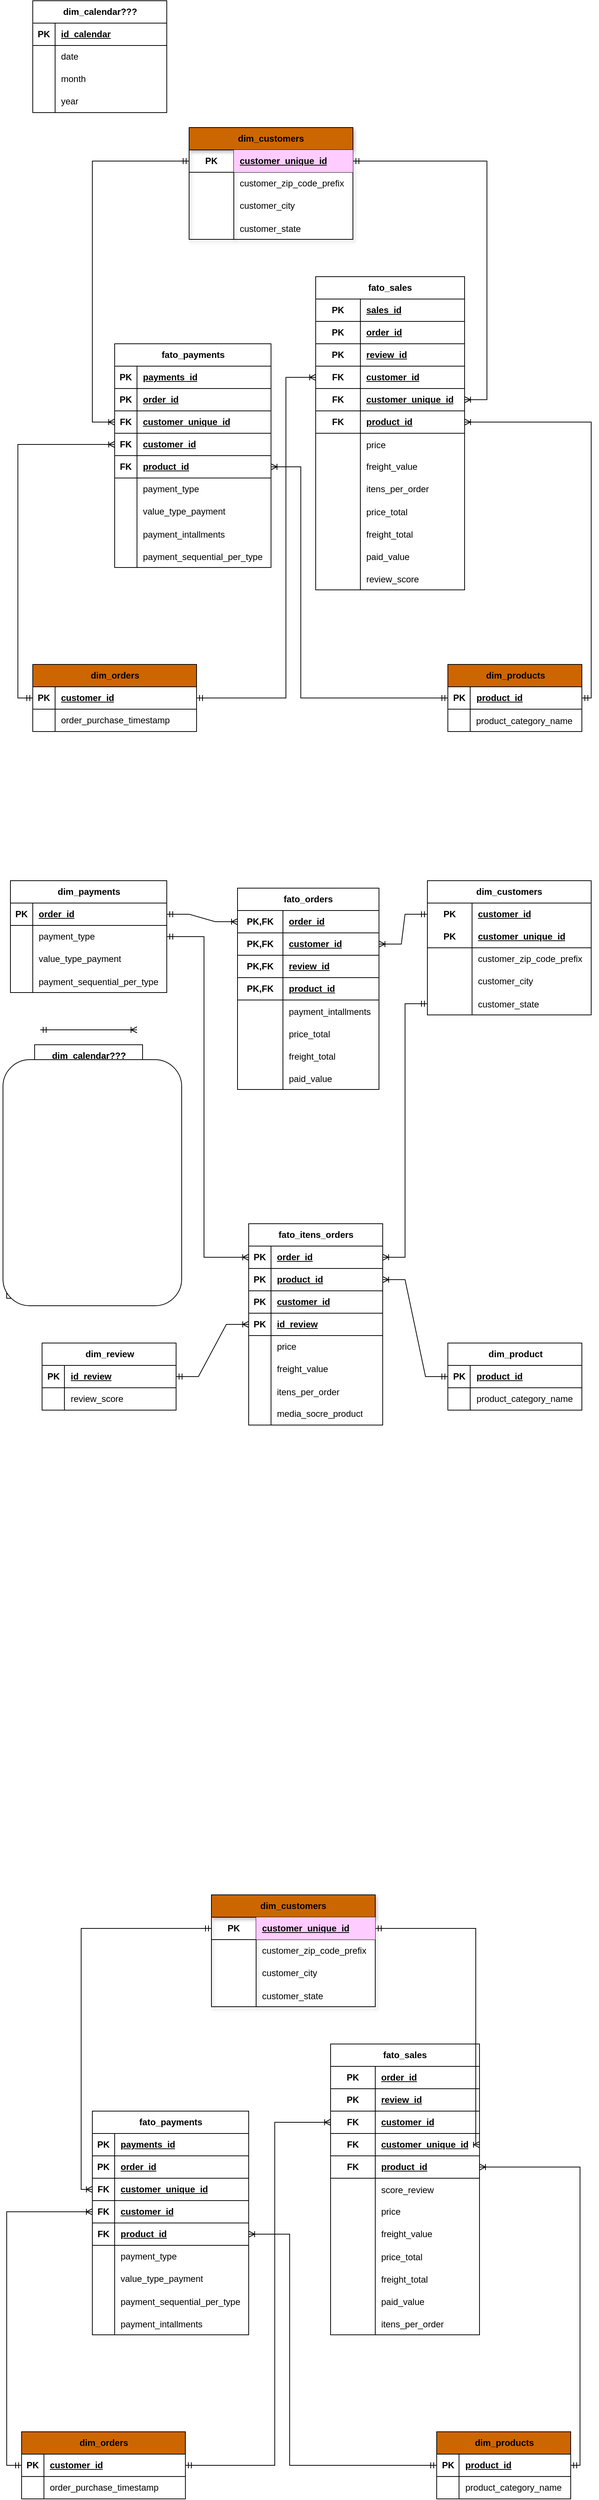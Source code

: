 <mxfile version="24.7.7">
  <diagram name="Página-1" id="v9L7NZReACu-JsizoNdf">
    <mxGraphModel dx="1462" dy="678" grid="1" gridSize="10" guides="1" tooltips="1" connect="1" arrows="1" fold="1" page="1" pageScale="1" pageWidth="827" pageHeight="1169" math="0" shadow="0">
      <root>
        <mxCell id="0" />
        <mxCell id="1" parent="0" />
        <mxCell id="U_A5fanxWm3RHDNRnvcE-7" value="fato_payments" style="shape=table;startSize=30;container=1;collapsible=1;childLayout=tableLayout;fixedRows=1;rowLines=0;fontStyle=1;align=center;resizeLast=1;html=1;fillColor=#FFFFFF;" parent="1" vertex="1">
          <mxGeometry x="160" y="480" width="210" height="300" as="geometry">
            <mxRectangle x="25" y="120" width="120" height="30" as="alternateBounds" />
          </mxGeometry>
        </mxCell>
        <mxCell id="U_A5fanxWm3RHDNRnvcE-8" value="" style="shape=tableRow;horizontal=0;startSize=0;swimlaneHead=0;swimlaneBody=0;fillColor=none;collapsible=0;dropTarget=0;points=[[0,0.5],[1,0.5]];portConstraint=eastwest;top=0;left=0;right=0;bottom=1;" parent="U_A5fanxWm3RHDNRnvcE-7" vertex="1">
          <mxGeometry y="30" width="210" height="30" as="geometry" />
        </mxCell>
        <mxCell id="U_A5fanxWm3RHDNRnvcE-9" value="PK" style="shape=partialRectangle;connectable=0;fillColor=none;top=0;left=0;bottom=0;right=0;fontStyle=1;overflow=hidden;whiteSpace=wrap;html=1;" parent="U_A5fanxWm3RHDNRnvcE-8" vertex="1">
          <mxGeometry width="30" height="30" as="geometry">
            <mxRectangle width="30" height="30" as="alternateBounds" />
          </mxGeometry>
        </mxCell>
        <mxCell id="U_A5fanxWm3RHDNRnvcE-10" value="payments_id" style="shape=partialRectangle;connectable=0;fillColor=none;top=0;left=0;bottom=0;right=0;align=left;spacingLeft=6;fontStyle=5;overflow=hidden;whiteSpace=wrap;html=1;" parent="U_A5fanxWm3RHDNRnvcE-8" vertex="1">
          <mxGeometry x="30" width="180" height="30" as="geometry">
            <mxRectangle width="180" height="30" as="alternateBounds" />
          </mxGeometry>
        </mxCell>
        <mxCell id="MB-wqnkJZ_duXji6NIcG-21" value="" style="shape=tableRow;horizontal=0;startSize=0;swimlaneHead=0;swimlaneBody=0;fillColor=none;collapsible=0;dropTarget=0;points=[[0,0.5],[1,0.5]];portConstraint=eastwest;top=0;left=0;right=0;bottom=1;" parent="U_A5fanxWm3RHDNRnvcE-7" vertex="1">
          <mxGeometry y="60" width="210" height="30" as="geometry" />
        </mxCell>
        <mxCell id="MB-wqnkJZ_duXji6NIcG-22" value="PK" style="shape=partialRectangle;connectable=0;fillColor=none;top=0;left=0;bottom=0;right=0;fontStyle=1;overflow=hidden;whiteSpace=wrap;html=1;" parent="MB-wqnkJZ_duXji6NIcG-21" vertex="1">
          <mxGeometry width="30" height="30" as="geometry">
            <mxRectangle width="30" height="30" as="alternateBounds" />
          </mxGeometry>
        </mxCell>
        <mxCell id="MB-wqnkJZ_duXji6NIcG-23" value="order_id" style="shape=partialRectangle;connectable=0;fillColor=none;top=0;left=0;bottom=0;right=0;align=left;spacingLeft=6;fontStyle=5;overflow=hidden;whiteSpace=wrap;html=1;" parent="MB-wqnkJZ_duXji6NIcG-21" vertex="1">
          <mxGeometry x="30" width="180" height="30" as="geometry">
            <mxRectangle width="180" height="30" as="alternateBounds" />
          </mxGeometry>
        </mxCell>
        <mxCell id="MB-wqnkJZ_duXji6NIcG-13" value="" style="shape=tableRow;horizontal=0;startSize=0;swimlaneHead=0;swimlaneBody=0;fillColor=none;collapsible=0;dropTarget=0;points=[[0,0.5],[1,0.5]];portConstraint=eastwest;top=0;left=0;right=0;bottom=1;" parent="U_A5fanxWm3RHDNRnvcE-7" vertex="1">
          <mxGeometry y="90" width="210" height="30" as="geometry" />
        </mxCell>
        <mxCell id="MB-wqnkJZ_duXji6NIcG-14" value="FK" style="shape=partialRectangle;connectable=0;fillColor=none;top=0;left=0;bottom=0;right=0;fontStyle=1;overflow=hidden;whiteSpace=wrap;html=1;" parent="MB-wqnkJZ_duXji6NIcG-13" vertex="1">
          <mxGeometry width="30" height="30" as="geometry">
            <mxRectangle width="30" height="30" as="alternateBounds" />
          </mxGeometry>
        </mxCell>
        <mxCell id="MB-wqnkJZ_duXji6NIcG-15" value="customer_unique_id" style="shape=partialRectangle;connectable=0;fillColor=none;top=0;left=0;bottom=0;right=0;align=left;spacingLeft=6;fontStyle=5;overflow=hidden;whiteSpace=wrap;html=1;" parent="MB-wqnkJZ_duXji6NIcG-13" vertex="1">
          <mxGeometry x="30" width="180" height="30" as="geometry">
            <mxRectangle width="180" height="30" as="alternateBounds" />
          </mxGeometry>
        </mxCell>
        <mxCell id="MB-wqnkJZ_duXji6NIcG-9" value="" style="shape=tableRow;horizontal=0;startSize=0;swimlaneHead=0;swimlaneBody=0;fillColor=none;collapsible=0;dropTarget=0;points=[[0,0.5],[1,0.5]];portConstraint=eastwest;top=0;left=0;right=0;bottom=1;" parent="U_A5fanxWm3RHDNRnvcE-7" vertex="1">
          <mxGeometry y="120" width="210" height="30" as="geometry" />
        </mxCell>
        <mxCell id="MB-wqnkJZ_duXji6NIcG-10" value="FK" style="shape=partialRectangle;connectable=0;fillColor=none;top=0;left=0;bottom=0;right=0;fontStyle=1;overflow=hidden;whiteSpace=wrap;html=1;" parent="MB-wqnkJZ_duXji6NIcG-9" vertex="1">
          <mxGeometry width="30" height="30" as="geometry">
            <mxRectangle width="30" height="30" as="alternateBounds" />
          </mxGeometry>
        </mxCell>
        <mxCell id="MB-wqnkJZ_duXji6NIcG-11" value="customer_id" style="shape=partialRectangle;connectable=0;fillColor=none;top=0;left=0;bottom=0;right=0;align=left;spacingLeft=6;fontStyle=5;overflow=hidden;whiteSpace=wrap;html=1;" parent="MB-wqnkJZ_duXji6NIcG-9" vertex="1">
          <mxGeometry x="30" width="180" height="30" as="geometry">
            <mxRectangle width="180" height="30" as="alternateBounds" />
          </mxGeometry>
        </mxCell>
        <mxCell id="MB-wqnkJZ_duXji6NIcG-17" value="" style="shape=tableRow;horizontal=0;startSize=0;swimlaneHead=0;swimlaneBody=0;fillColor=none;collapsible=0;dropTarget=0;points=[[0,0.5],[1,0.5]];portConstraint=eastwest;top=0;left=0;right=0;bottom=1;" parent="U_A5fanxWm3RHDNRnvcE-7" vertex="1">
          <mxGeometry y="150" width="210" height="30" as="geometry" />
        </mxCell>
        <mxCell id="MB-wqnkJZ_duXji6NIcG-18" value="FK" style="shape=partialRectangle;connectable=0;fillColor=none;top=0;left=0;bottom=0;right=0;fontStyle=1;overflow=hidden;whiteSpace=wrap;html=1;" parent="MB-wqnkJZ_duXji6NIcG-17" vertex="1">
          <mxGeometry width="30" height="30" as="geometry">
            <mxRectangle width="30" height="30" as="alternateBounds" />
          </mxGeometry>
        </mxCell>
        <mxCell id="MB-wqnkJZ_duXji6NIcG-19" value="product_id" style="shape=partialRectangle;connectable=0;fillColor=none;top=0;left=0;bottom=0;right=0;align=left;spacingLeft=6;fontStyle=5;overflow=hidden;whiteSpace=wrap;html=1;" parent="MB-wqnkJZ_duXji6NIcG-17" vertex="1">
          <mxGeometry x="30" width="180" height="30" as="geometry">
            <mxRectangle width="180" height="30" as="alternateBounds" />
          </mxGeometry>
        </mxCell>
        <mxCell id="U_A5fanxWm3RHDNRnvcE-11" value="" style="shape=tableRow;horizontal=0;startSize=0;swimlaneHead=0;swimlaneBody=0;fillColor=none;collapsible=0;dropTarget=0;points=[[0,0.5],[1,0.5]];portConstraint=eastwest;top=0;left=0;right=0;bottom=0;" parent="U_A5fanxWm3RHDNRnvcE-7" vertex="1">
          <mxGeometry y="180" width="210" height="30" as="geometry" />
        </mxCell>
        <mxCell id="U_A5fanxWm3RHDNRnvcE-12" value="" style="shape=partialRectangle;connectable=0;fillColor=none;top=0;left=0;bottom=0;right=0;editable=1;overflow=hidden;whiteSpace=wrap;html=1;" parent="U_A5fanxWm3RHDNRnvcE-11" vertex="1">
          <mxGeometry width="30" height="30" as="geometry">
            <mxRectangle width="30" height="30" as="alternateBounds" />
          </mxGeometry>
        </mxCell>
        <mxCell id="U_A5fanxWm3RHDNRnvcE-13" value="payment_type" style="shape=partialRectangle;connectable=0;fillColor=none;top=0;left=0;bottom=0;right=0;align=left;spacingLeft=6;overflow=hidden;whiteSpace=wrap;html=1;" parent="U_A5fanxWm3RHDNRnvcE-11" vertex="1">
          <mxGeometry x="30" width="180" height="30" as="geometry">
            <mxRectangle width="180" height="30" as="alternateBounds" />
          </mxGeometry>
        </mxCell>
        <mxCell id="U_A5fanxWm3RHDNRnvcE-14" value="" style="shape=tableRow;horizontal=0;startSize=0;swimlaneHead=0;swimlaneBody=0;fillColor=none;collapsible=0;dropTarget=0;points=[[0,0.5],[1,0.5]];portConstraint=eastwest;top=0;left=0;right=0;bottom=0;" parent="U_A5fanxWm3RHDNRnvcE-7" vertex="1">
          <mxGeometry y="210" width="210" height="30" as="geometry" />
        </mxCell>
        <mxCell id="U_A5fanxWm3RHDNRnvcE-15" value="" style="shape=partialRectangle;connectable=0;fillColor=none;top=0;left=0;bottom=0;right=0;editable=1;overflow=hidden;whiteSpace=wrap;html=1;" parent="U_A5fanxWm3RHDNRnvcE-14" vertex="1">
          <mxGeometry width="30" height="30" as="geometry">
            <mxRectangle width="30" height="30" as="alternateBounds" />
          </mxGeometry>
        </mxCell>
        <mxCell id="U_A5fanxWm3RHDNRnvcE-16" value="value_type_payment" style="shape=partialRectangle;connectable=0;fillColor=none;top=0;left=0;bottom=0;right=0;align=left;spacingLeft=6;overflow=hidden;whiteSpace=wrap;html=1;" parent="U_A5fanxWm3RHDNRnvcE-14" vertex="1">
          <mxGeometry x="30" width="180" height="30" as="geometry">
            <mxRectangle width="180" height="30" as="alternateBounds" />
          </mxGeometry>
        </mxCell>
        <mxCell id="MAKqLQdSalW8b0a1UgPi-14" value="" style="shape=tableRow;horizontal=0;startSize=0;swimlaneHead=0;swimlaneBody=0;fillColor=none;collapsible=0;dropTarget=0;points=[[0,0.5],[1,0.5]];portConstraint=eastwest;top=0;left=0;right=0;bottom=0;" parent="U_A5fanxWm3RHDNRnvcE-7" vertex="1">
          <mxGeometry y="240" width="210" height="30" as="geometry" />
        </mxCell>
        <mxCell id="MAKqLQdSalW8b0a1UgPi-15" value="" style="shape=partialRectangle;connectable=0;fillColor=none;top=0;left=0;bottom=0;right=0;editable=1;overflow=hidden;" parent="MAKqLQdSalW8b0a1UgPi-14" vertex="1">
          <mxGeometry width="30" height="30" as="geometry">
            <mxRectangle width="30" height="30" as="alternateBounds" />
          </mxGeometry>
        </mxCell>
        <mxCell id="MAKqLQdSalW8b0a1UgPi-16" value="payment_intallments" style="shape=partialRectangle;connectable=0;fillColor=none;top=0;left=0;bottom=0;right=0;align=left;spacingLeft=6;overflow=hidden;" parent="MAKqLQdSalW8b0a1UgPi-14" vertex="1">
          <mxGeometry x="30" width="180" height="30" as="geometry">
            <mxRectangle width="180" height="30" as="alternateBounds" />
          </mxGeometry>
        </mxCell>
        <mxCell id="U_A5fanxWm3RHDNRnvcE-210" value="" style="shape=tableRow;horizontal=0;startSize=0;swimlaneHead=0;swimlaneBody=0;fillColor=none;collapsible=0;dropTarget=0;points=[[0,0.5],[1,0.5]];portConstraint=eastwest;top=0;left=0;right=0;bottom=0;" parent="U_A5fanxWm3RHDNRnvcE-7" vertex="1">
          <mxGeometry y="270" width="210" height="30" as="geometry" />
        </mxCell>
        <mxCell id="U_A5fanxWm3RHDNRnvcE-211" value="" style="shape=partialRectangle;connectable=0;fillColor=none;top=0;left=0;bottom=0;right=0;editable=1;overflow=hidden;" parent="U_A5fanxWm3RHDNRnvcE-210" vertex="1">
          <mxGeometry width="30" height="30" as="geometry">
            <mxRectangle width="30" height="30" as="alternateBounds" />
          </mxGeometry>
        </mxCell>
        <mxCell id="U_A5fanxWm3RHDNRnvcE-212" value="payment_sequential_per_type" style="shape=partialRectangle;connectable=0;fillColor=none;top=0;left=0;bottom=0;right=0;align=left;spacingLeft=6;overflow=hidden;" parent="U_A5fanxWm3RHDNRnvcE-210" vertex="1">
          <mxGeometry x="30" width="180" height="30" as="geometry">
            <mxRectangle width="180" height="30" as="alternateBounds" />
          </mxGeometry>
        </mxCell>
        <mxCell id="U_A5fanxWm3RHDNRnvcE-34" value="dim_orders" style="shape=table;startSize=30;container=1;collapsible=1;childLayout=tableLayout;fixedRows=1;rowLines=0;fontStyle=1;align=center;resizeLast=1;html=1;fillColor=#CC6600;" parent="1" vertex="1">
          <mxGeometry x="50" y="910" width="220" height="90" as="geometry" />
        </mxCell>
        <mxCell id="U_A5fanxWm3RHDNRnvcE-206" value="" style="shape=tableRow;horizontal=0;startSize=0;swimlaneHead=0;swimlaneBody=0;fillColor=none;collapsible=0;dropTarget=0;points=[[0,0.5],[1,0.5]];portConstraint=eastwest;top=0;left=0;right=0;bottom=1;" parent="U_A5fanxWm3RHDNRnvcE-34" vertex="1">
          <mxGeometry y="30" width="220" height="30" as="geometry" />
        </mxCell>
        <mxCell id="U_A5fanxWm3RHDNRnvcE-207" value="PK" style="shape=partialRectangle;connectable=0;fillColor=none;top=0;left=0;bottom=0;right=0;fontStyle=1;overflow=hidden;whiteSpace=wrap;html=1;" parent="U_A5fanxWm3RHDNRnvcE-206" vertex="1">
          <mxGeometry width="30" height="30" as="geometry">
            <mxRectangle width="30" height="30" as="alternateBounds" />
          </mxGeometry>
        </mxCell>
        <mxCell id="U_A5fanxWm3RHDNRnvcE-208" value="customer_id" style="shape=partialRectangle;connectable=0;fillColor=none;top=0;left=0;bottom=0;right=0;align=left;spacingLeft=6;fontStyle=5;overflow=hidden;whiteSpace=wrap;html=1;" parent="U_A5fanxWm3RHDNRnvcE-206" vertex="1">
          <mxGeometry x="30" width="190" height="30" as="geometry">
            <mxRectangle width="190" height="30" as="alternateBounds" />
          </mxGeometry>
        </mxCell>
        <mxCell id="U_A5fanxWm3RHDNRnvcE-41" value="" style="shape=tableRow;horizontal=0;startSize=0;swimlaneHead=0;swimlaneBody=0;fillColor=none;collapsible=0;dropTarget=0;points=[[0,0.5],[1,0.5]];portConstraint=eastwest;top=0;left=0;right=0;bottom=0;" parent="U_A5fanxWm3RHDNRnvcE-34" vertex="1">
          <mxGeometry y="60" width="220" height="30" as="geometry" />
        </mxCell>
        <mxCell id="U_A5fanxWm3RHDNRnvcE-42" value="" style="shape=partialRectangle;connectable=0;fillColor=none;top=0;left=0;bottom=0;right=0;editable=1;overflow=hidden;whiteSpace=wrap;html=1;" parent="U_A5fanxWm3RHDNRnvcE-41" vertex="1">
          <mxGeometry width="30" height="30" as="geometry">
            <mxRectangle width="30" height="30" as="alternateBounds" />
          </mxGeometry>
        </mxCell>
        <mxCell id="U_A5fanxWm3RHDNRnvcE-43" value="order_purchase_timestamp" style="shape=partialRectangle;connectable=0;fillColor=none;top=0;left=0;bottom=0;right=0;align=left;spacingLeft=6;overflow=hidden;whiteSpace=wrap;html=1;" parent="U_A5fanxWm3RHDNRnvcE-41" vertex="1">
          <mxGeometry x="30" width="190" height="30" as="geometry">
            <mxRectangle width="190" height="30" as="alternateBounds" />
          </mxGeometry>
        </mxCell>
        <mxCell id="U_A5fanxWm3RHDNRnvcE-60" value="dim_customers" style="shape=table;startSize=30;container=1;collapsible=1;childLayout=tableLayout;fixedRows=1;rowLines=0;fontStyle=1;align=center;resizeLast=1;html=1;whiteSpace=wrap;fillColor=#CC6600;shadow=1;" parent="1" vertex="1">
          <mxGeometry x="260" y="190" width="220" height="150" as="geometry" />
        </mxCell>
        <mxCell id="U_A5fanxWm3RHDNRnvcE-64" value="" style="shape=tableRow;horizontal=0;startSize=0;swimlaneHead=0;swimlaneBody=0;fillColor=none;collapsible=0;dropTarget=0;points=[[0,0.5],[1,0.5]];portConstraint=eastwest;top=0;left=0;right=0;bottom=1;html=1;" parent="U_A5fanxWm3RHDNRnvcE-60" vertex="1">
          <mxGeometry y="30" width="220" height="30" as="geometry" />
        </mxCell>
        <mxCell id="U_A5fanxWm3RHDNRnvcE-65" value="PK" style="shape=partialRectangle;connectable=0;fillColor=none;top=0;left=0;bottom=0;right=0;fontStyle=1;overflow=hidden;html=1;whiteSpace=wrap;" parent="U_A5fanxWm3RHDNRnvcE-64" vertex="1">
          <mxGeometry width="60" height="30" as="geometry">
            <mxRectangle width="60" height="30" as="alternateBounds" />
          </mxGeometry>
        </mxCell>
        <mxCell id="U_A5fanxWm3RHDNRnvcE-66" value="customer_unique_id" style="shape=partialRectangle;connectable=0;fillColor=#FFCCFF;top=0;left=0;bottom=0;right=0;align=left;spacingLeft=6;fontStyle=5;overflow=hidden;html=1;whiteSpace=wrap;" parent="U_A5fanxWm3RHDNRnvcE-64" vertex="1">
          <mxGeometry x="60" width="160" height="30" as="geometry">
            <mxRectangle width="160" height="30" as="alternateBounds" />
          </mxGeometry>
        </mxCell>
        <mxCell id="U_A5fanxWm3RHDNRnvcE-67" value="" style="shape=tableRow;horizontal=0;startSize=0;swimlaneHead=0;swimlaneBody=0;fillColor=none;collapsible=0;dropTarget=0;points=[[0,0.5],[1,0.5]];portConstraint=eastwest;top=0;left=0;right=0;bottom=0;html=1;" parent="U_A5fanxWm3RHDNRnvcE-60" vertex="1">
          <mxGeometry y="60" width="220" height="30" as="geometry" />
        </mxCell>
        <mxCell id="U_A5fanxWm3RHDNRnvcE-68" value="" style="shape=partialRectangle;connectable=0;fillColor=none;top=0;left=0;bottom=0;right=0;editable=1;overflow=hidden;html=1;whiteSpace=wrap;" parent="U_A5fanxWm3RHDNRnvcE-67" vertex="1">
          <mxGeometry width="60" height="30" as="geometry">
            <mxRectangle width="60" height="30" as="alternateBounds" />
          </mxGeometry>
        </mxCell>
        <mxCell id="U_A5fanxWm3RHDNRnvcE-69" value="customer_zip_code_prefix" style="shape=partialRectangle;connectable=0;fillColor=none;top=0;left=0;bottom=0;right=0;align=left;spacingLeft=6;overflow=hidden;html=1;whiteSpace=wrap;" parent="U_A5fanxWm3RHDNRnvcE-67" vertex="1">
          <mxGeometry x="60" width="160" height="30" as="geometry">
            <mxRectangle width="160" height="30" as="alternateBounds" />
          </mxGeometry>
        </mxCell>
        <mxCell id="U_A5fanxWm3RHDNRnvcE-70" value="" style="shape=tableRow;horizontal=0;startSize=0;swimlaneHead=0;swimlaneBody=0;fillColor=none;collapsible=0;dropTarget=0;points=[[0,0.5],[1,0.5]];portConstraint=eastwest;top=0;left=0;right=0;bottom=0;html=1;" parent="U_A5fanxWm3RHDNRnvcE-60" vertex="1">
          <mxGeometry y="90" width="220" height="30" as="geometry" />
        </mxCell>
        <mxCell id="U_A5fanxWm3RHDNRnvcE-71" value="" style="shape=partialRectangle;connectable=0;fillColor=none;top=0;left=0;bottom=0;right=0;editable=1;overflow=hidden;html=1;whiteSpace=wrap;" parent="U_A5fanxWm3RHDNRnvcE-70" vertex="1">
          <mxGeometry width="60" height="30" as="geometry">
            <mxRectangle width="60" height="30" as="alternateBounds" />
          </mxGeometry>
        </mxCell>
        <mxCell id="U_A5fanxWm3RHDNRnvcE-72" value="customer_city" style="shape=partialRectangle;connectable=0;fillColor=none;top=0;left=0;bottom=0;right=0;align=left;spacingLeft=6;overflow=hidden;html=1;whiteSpace=wrap;" parent="U_A5fanxWm3RHDNRnvcE-70" vertex="1">
          <mxGeometry x="60" width="160" height="30" as="geometry">
            <mxRectangle width="160" height="30" as="alternateBounds" />
          </mxGeometry>
        </mxCell>
        <mxCell id="U_A5fanxWm3RHDNRnvcE-77" value="" style="shape=tableRow;horizontal=0;startSize=0;swimlaneHead=0;swimlaneBody=0;fillColor=none;collapsible=0;dropTarget=0;points=[[0,0.5],[1,0.5]];portConstraint=eastwest;top=0;left=0;right=0;bottom=0;" parent="U_A5fanxWm3RHDNRnvcE-60" vertex="1">
          <mxGeometry y="120" width="220" height="30" as="geometry" />
        </mxCell>
        <mxCell id="U_A5fanxWm3RHDNRnvcE-78" value="" style="shape=partialRectangle;connectable=0;fillColor=none;top=0;left=0;bottom=0;right=0;editable=1;overflow=hidden;" parent="U_A5fanxWm3RHDNRnvcE-77" vertex="1">
          <mxGeometry width="60" height="30" as="geometry">
            <mxRectangle width="60" height="30" as="alternateBounds" />
          </mxGeometry>
        </mxCell>
        <mxCell id="U_A5fanxWm3RHDNRnvcE-79" value="customer_state" style="shape=partialRectangle;connectable=0;fillColor=none;top=0;left=0;bottom=0;right=0;align=left;spacingLeft=6;overflow=hidden;" parent="U_A5fanxWm3RHDNRnvcE-77" vertex="1">
          <mxGeometry x="60" width="160" height="30" as="geometry">
            <mxRectangle width="160" height="30" as="alternateBounds" />
          </mxGeometry>
        </mxCell>
        <mxCell id="U_A5fanxWm3RHDNRnvcE-84" value="fato_sales" style="shape=table;startSize=30;container=1;collapsible=1;childLayout=tableLayout;fixedRows=1;rowLines=0;fontStyle=1;align=center;resizeLast=1;html=1;whiteSpace=wrap;" parent="1" vertex="1">
          <mxGeometry x="430" y="390" width="200" height="420" as="geometry">
            <mxRectangle x="320" y="200" width="100" height="30" as="alternateBounds" />
          </mxGeometry>
        </mxCell>
        <mxCell id="MAKqLQdSalW8b0a1UgPi-10" value="" style="shape=tableRow;horizontal=0;startSize=0;swimlaneHead=0;swimlaneBody=0;fillColor=none;collapsible=0;dropTarget=0;points=[[0,0.5],[1,0.5]];portConstraint=eastwest;top=0;left=0;right=0;bottom=1;" parent="U_A5fanxWm3RHDNRnvcE-84" vertex="1">
          <mxGeometry y="30" width="200" height="30" as="geometry" />
        </mxCell>
        <mxCell id="MAKqLQdSalW8b0a1UgPi-11" value="PK" style="shape=partialRectangle;connectable=0;fillColor=none;top=0;left=0;bottom=0;right=0;fontStyle=1;overflow=hidden;whiteSpace=wrap;html=1;" parent="MAKqLQdSalW8b0a1UgPi-10" vertex="1">
          <mxGeometry width="60" height="30" as="geometry">
            <mxRectangle width="60" height="30" as="alternateBounds" />
          </mxGeometry>
        </mxCell>
        <mxCell id="MAKqLQdSalW8b0a1UgPi-12" value="sales_id" style="shape=partialRectangle;connectable=0;fillColor=none;top=0;left=0;bottom=0;right=0;align=left;spacingLeft=6;fontStyle=5;overflow=hidden;whiteSpace=wrap;html=1;" parent="MAKqLQdSalW8b0a1UgPi-10" vertex="1">
          <mxGeometry x="60" width="140" height="30" as="geometry">
            <mxRectangle width="140" height="30" as="alternateBounds" />
          </mxGeometry>
        </mxCell>
        <mxCell id="U_A5fanxWm3RHDNRnvcE-130" value="" style="shape=tableRow;horizontal=0;startSize=0;swimlaneHead=0;swimlaneBody=0;fillColor=none;collapsible=0;dropTarget=0;points=[[0,0.5],[1,0.5]];portConstraint=eastwest;top=0;left=0;right=0;bottom=1;" parent="U_A5fanxWm3RHDNRnvcE-84" vertex="1">
          <mxGeometry y="60" width="200" height="30" as="geometry" />
        </mxCell>
        <mxCell id="U_A5fanxWm3RHDNRnvcE-131" value="PK" style="shape=partialRectangle;connectable=0;fillColor=none;top=0;left=0;bottom=0;right=0;fontStyle=1;overflow=hidden;whiteSpace=wrap;html=1;" parent="U_A5fanxWm3RHDNRnvcE-130" vertex="1">
          <mxGeometry width="60" height="30" as="geometry">
            <mxRectangle width="60" height="30" as="alternateBounds" />
          </mxGeometry>
        </mxCell>
        <mxCell id="U_A5fanxWm3RHDNRnvcE-132" value="order_id" style="shape=partialRectangle;connectable=0;fillColor=none;top=0;left=0;bottom=0;right=0;align=left;spacingLeft=6;fontStyle=5;overflow=hidden;whiteSpace=wrap;html=1;" parent="U_A5fanxWm3RHDNRnvcE-130" vertex="1">
          <mxGeometry x="60" width="140" height="30" as="geometry">
            <mxRectangle width="140" height="30" as="alternateBounds" />
          </mxGeometry>
        </mxCell>
        <mxCell id="MAKqLQdSalW8b0a1UgPi-6" value="" style="shape=tableRow;horizontal=0;startSize=0;swimlaneHead=0;swimlaneBody=0;fillColor=none;collapsible=0;dropTarget=0;points=[[0,0.5],[1,0.5]];portConstraint=eastwest;top=0;left=0;right=0;bottom=1;" parent="U_A5fanxWm3RHDNRnvcE-84" vertex="1">
          <mxGeometry y="90" width="200" height="30" as="geometry" />
        </mxCell>
        <mxCell id="MAKqLQdSalW8b0a1UgPi-7" value="PK" style="shape=partialRectangle;connectable=0;fillColor=none;top=0;left=0;bottom=0;right=0;fontStyle=1;overflow=hidden;whiteSpace=wrap;html=1;" parent="MAKqLQdSalW8b0a1UgPi-6" vertex="1">
          <mxGeometry width="60" height="30" as="geometry">
            <mxRectangle width="60" height="30" as="alternateBounds" />
          </mxGeometry>
        </mxCell>
        <mxCell id="MAKqLQdSalW8b0a1UgPi-8" value="review_id" style="shape=partialRectangle;connectable=0;fillColor=none;top=0;left=0;bottom=0;right=0;align=left;spacingLeft=6;fontStyle=5;overflow=hidden;whiteSpace=wrap;html=1;" parent="MAKqLQdSalW8b0a1UgPi-6" vertex="1">
          <mxGeometry x="60" width="140" height="30" as="geometry">
            <mxRectangle width="140" height="30" as="alternateBounds" />
          </mxGeometry>
        </mxCell>
        <mxCell id="U_A5fanxWm3RHDNRnvcE-138" value="" style="shape=tableRow;horizontal=0;startSize=0;swimlaneHead=0;swimlaneBody=0;fillColor=none;collapsible=0;dropTarget=0;points=[[0,0.5],[1,0.5]];portConstraint=eastwest;top=0;left=0;right=0;bottom=1;" parent="U_A5fanxWm3RHDNRnvcE-84" vertex="1">
          <mxGeometry y="120" width="200" height="30" as="geometry" />
        </mxCell>
        <mxCell id="U_A5fanxWm3RHDNRnvcE-139" value="FK" style="shape=partialRectangle;connectable=0;fillColor=none;top=0;left=0;bottom=0;right=0;fontStyle=1;overflow=hidden;whiteSpace=wrap;html=1;" parent="U_A5fanxWm3RHDNRnvcE-138" vertex="1">
          <mxGeometry width="60" height="30" as="geometry">
            <mxRectangle width="60" height="30" as="alternateBounds" />
          </mxGeometry>
        </mxCell>
        <mxCell id="U_A5fanxWm3RHDNRnvcE-140" value="customer_id" style="shape=partialRectangle;connectable=0;fillColor=none;top=0;left=0;bottom=0;right=0;align=left;spacingLeft=6;fontStyle=5;overflow=hidden;whiteSpace=wrap;html=1;" parent="U_A5fanxWm3RHDNRnvcE-138" vertex="1">
          <mxGeometry x="60" width="140" height="30" as="geometry">
            <mxRectangle width="140" height="30" as="alternateBounds" />
          </mxGeometry>
        </mxCell>
        <mxCell id="DojNqbynAjTLik6e29Jx-2" value="" style="shape=tableRow;horizontal=0;startSize=0;swimlaneHead=0;swimlaneBody=0;fillColor=none;collapsible=0;dropTarget=0;points=[[0,0.5],[1,0.5]];portConstraint=eastwest;top=0;left=0;right=0;bottom=1;" parent="U_A5fanxWm3RHDNRnvcE-84" vertex="1">
          <mxGeometry y="150" width="200" height="30" as="geometry" />
        </mxCell>
        <mxCell id="DojNqbynAjTLik6e29Jx-3" value="FK" style="shape=partialRectangle;connectable=0;fillColor=none;top=0;left=0;bottom=0;right=0;fontStyle=1;overflow=hidden;whiteSpace=wrap;html=1;" parent="DojNqbynAjTLik6e29Jx-2" vertex="1">
          <mxGeometry width="60" height="30" as="geometry">
            <mxRectangle width="60" height="30" as="alternateBounds" />
          </mxGeometry>
        </mxCell>
        <mxCell id="DojNqbynAjTLik6e29Jx-4" value="customer_unique_id" style="shape=partialRectangle;connectable=0;fillColor=none;top=0;left=0;bottom=0;right=0;align=left;spacingLeft=6;fontStyle=5;overflow=hidden;whiteSpace=wrap;html=1;" parent="DojNqbynAjTLik6e29Jx-2" vertex="1">
          <mxGeometry x="60" width="140" height="30" as="geometry">
            <mxRectangle width="140" height="30" as="alternateBounds" />
          </mxGeometry>
        </mxCell>
        <mxCell id="U_A5fanxWm3RHDNRnvcE-134" value="" style="shape=tableRow;horizontal=0;startSize=0;swimlaneHead=0;swimlaneBody=0;fillColor=none;collapsible=0;dropTarget=0;points=[[0,0.5],[1,0.5]];portConstraint=eastwest;top=0;left=0;right=0;bottom=1;" parent="U_A5fanxWm3RHDNRnvcE-84" vertex="1">
          <mxGeometry y="180" width="200" height="30" as="geometry" />
        </mxCell>
        <mxCell id="U_A5fanxWm3RHDNRnvcE-135" value="FK" style="shape=partialRectangle;connectable=0;fillColor=none;top=0;left=0;bottom=0;right=0;fontStyle=1;overflow=hidden;whiteSpace=wrap;html=1;" parent="U_A5fanxWm3RHDNRnvcE-134" vertex="1">
          <mxGeometry width="60" height="30" as="geometry">
            <mxRectangle width="60" height="30" as="alternateBounds" />
          </mxGeometry>
        </mxCell>
        <mxCell id="U_A5fanxWm3RHDNRnvcE-136" value="product_id" style="shape=partialRectangle;connectable=0;fillColor=none;top=0;left=0;bottom=0;right=0;align=left;spacingLeft=6;fontStyle=5;overflow=hidden;whiteSpace=wrap;html=1;" parent="U_A5fanxWm3RHDNRnvcE-134" vertex="1">
          <mxGeometry x="60" width="140" height="30" as="geometry">
            <mxRectangle width="140" height="30" as="alternateBounds" />
          </mxGeometry>
        </mxCell>
        <mxCell id="U_A5fanxWm3RHDNRnvcE-174" value="" style="shape=tableRow;horizontal=0;startSize=0;swimlaneHead=0;swimlaneBody=0;fillColor=none;collapsible=0;dropTarget=0;points=[[0,0.5],[1,0.5]];portConstraint=eastwest;top=0;left=0;right=0;bottom=0;" parent="U_A5fanxWm3RHDNRnvcE-84" vertex="1">
          <mxGeometry y="210" width="200" height="30" as="geometry" />
        </mxCell>
        <mxCell id="U_A5fanxWm3RHDNRnvcE-175" value="" style="shape=partialRectangle;connectable=0;fillColor=none;top=0;left=0;bottom=0;right=0;editable=1;overflow=hidden;" parent="U_A5fanxWm3RHDNRnvcE-174" vertex="1">
          <mxGeometry width="60" height="30" as="geometry">
            <mxRectangle width="60" height="30" as="alternateBounds" />
          </mxGeometry>
        </mxCell>
        <mxCell id="U_A5fanxWm3RHDNRnvcE-176" value="price" style="shape=partialRectangle;connectable=0;fillColor=none;top=0;left=0;bottom=0;right=0;align=left;spacingLeft=6;overflow=hidden;" parent="U_A5fanxWm3RHDNRnvcE-174" vertex="1">
          <mxGeometry x="60" width="140" height="30" as="geometry">
            <mxRectangle width="140" height="30" as="alternateBounds" />
          </mxGeometry>
        </mxCell>
        <mxCell id="U_A5fanxWm3RHDNRnvcE-91" value="" style="shape=tableRow;horizontal=0;startSize=0;swimlaneHead=0;swimlaneBody=0;fillColor=none;collapsible=0;dropTarget=0;points=[[0,0.5],[1,0.5]];portConstraint=eastwest;top=0;left=0;right=0;bottom=0;html=1;" parent="U_A5fanxWm3RHDNRnvcE-84" vertex="1">
          <mxGeometry y="240" width="200" height="30" as="geometry" />
        </mxCell>
        <mxCell id="U_A5fanxWm3RHDNRnvcE-92" value="" style="shape=partialRectangle;connectable=0;fillColor=none;top=0;left=0;bottom=0;right=0;editable=1;overflow=hidden;html=1;whiteSpace=wrap;" parent="U_A5fanxWm3RHDNRnvcE-91" vertex="1">
          <mxGeometry width="60" height="30" as="geometry">
            <mxRectangle width="60" height="30" as="alternateBounds" />
          </mxGeometry>
        </mxCell>
        <mxCell id="U_A5fanxWm3RHDNRnvcE-93" value="freight_value" style="shape=partialRectangle;connectable=0;fillColor=none;top=0;left=0;bottom=0;right=0;align=left;spacingLeft=6;overflow=hidden;html=1;whiteSpace=wrap;" parent="U_A5fanxWm3RHDNRnvcE-91" vertex="1">
          <mxGeometry x="60" width="140" height="30" as="geometry">
            <mxRectangle width="140" height="30" as="alternateBounds" />
          </mxGeometry>
        </mxCell>
        <mxCell id="U_A5fanxWm3RHDNRnvcE-94" value="" style="shape=tableRow;horizontal=0;startSize=0;swimlaneHead=0;swimlaneBody=0;fillColor=none;collapsible=0;dropTarget=0;points=[[0,0.5],[1,0.5]];portConstraint=eastwest;top=0;left=0;right=0;bottom=0;html=1;" parent="U_A5fanxWm3RHDNRnvcE-84" vertex="1">
          <mxGeometry y="270" width="200" height="30" as="geometry" />
        </mxCell>
        <mxCell id="U_A5fanxWm3RHDNRnvcE-95" value="" style="shape=partialRectangle;connectable=0;fillColor=none;top=0;left=0;bottom=0;right=0;editable=1;overflow=hidden;html=1;whiteSpace=wrap;" parent="U_A5fanxWm3RHDNRnvcE-94" vertex="1">
          <mxGeometry width="60" height="30" as="geometry">
            <mxRectangle width="60" height="30" as="alternateBounds" />
          </mxGeometry>
        </mxCell>
        <mxCell id="U_A5fanxWm3RHDNRnvcE-96" value="&lt;span style=&quot;text-wrap: nowrap;&quot;&gt;itens_per_order&lt;/span&gt;" style="shape=partialRectangle;connectable=0;fillColor=none;top=0;left=0;bottom=0;right=0;align=left;spacingLeft=6;overflow=hidden;html=1;whiteSpace=wrap;" parent="U_A5fanxWm3RHDNRnvcE-94" vertex="1">
          <mxGeometry x="60" width="140" height="30" as="geometry">
            <mxRectangle width="140" height="30" as="alternateBounds" />
          </mxGeometry>
        </mxCell>
        <mxCell id="U_A5fanxWm3RHDNRnvcE-154" value="" style="shape=tableRow;horizontal=0;startSize=0;swimlaneHead=0;swimlaneBody=0;fillColor=none;collapsible=0;dropTarget=0;points=[[0,0.5],[1,0.5]];portConstraint=eastwest;top=0;left=0;right=0;bottom=0;" parent="U_A5fanxWm3RHDNRnvcE-84" vertex="1">
          <mxGeometry y="300" width="200" height="30" as="geometry" />
        </mxCell>
        <mxCell id="U_A5fanxWm3RHDNRnvcE-155" value="" style="shape=partialRectangle;connectable=0;fillColor=none;top=0;left=0;bottom=0;right=0;editable=1;overflow=hidden;" parent="U_A5fanxWm3RHDNRnvcE-154" vertex="1">
          <mxGeometry width="60" height="30" as="geometry">
            <mxRectangle width="60" height="30" as="alternateBounds" />
          </mxGeometry>
        </mxCell>
        <mxCell id="U_A5fanxWm3RHDNRnvcE-156" value="price_total" style="shape=partialRectangle;connectable=0;fillColor=none;top=0;left=0;bottom=0;right=0;align=left;spacingLeft=6;overflow=hidden;" parent="U_A5fanxWm3RHDNRnvcE-154" vertex="1">
          <mxGeometry x="60" width="140" height="30" as="geometry">
            <mxRectangle width="140" height="30" as="alternateBounds" />
          </mxGeometry>
        </mxCell>
        <mxCell id="U_A5fanxWm3RHDNRnvcE-163" value="" style="shape=tableRow;horizontal=0;startSize=0;swimlaneHead=0;swimlaneBody=0;fillColor=none;collapsible=0;dropTarget=0;points=[[0,0.5],[1,0.5]];portConstraint=eastwest;top=0;left=0;right=0;bottom=0;" parent="U_A5fanxWm3RHDNRnvcE-84" vertex="1">
          <mxGeometry y="330" width="200" height="30" as="geometry" />
        </mxCell>
        <mxCell id="U_A5fanxWm3RHDNRnvcE-164" value="" style="shape=partialRectangle;connectable=0;fillColor=none;top=0;left=0;bottom=0;right=0;editable=1;overflow=hidden;" parent="U_A5fanxWm3RHDNRnvcE-163" vertex="1">
          <mxGeometry width="60" height="30" as="geometry">
            <mxRectangle width="60" height="30" as="alternateBounds" />
          </mxGeometry>
        </mxCell>
        <mxCell id="U_A5fanxWm3RHDNRnvcE-165" value="freight_total" style="shape=partialRectangle;connectable=0;fillColor=none;top=0;left=0;bottom=0;right=0;align=left;spacingLeft=6;overflow=hidden;" parent="U_A5fanxWm3RHDNRnvcE-163" vertex="1">
          <mxGeometry x="60" width="140" height="30" as="geometry">
            <mxRectangle width="140" height="30" as="alternateBounds" />
          </mxGeometry>
        </mxCell>
        <mxCell id="U_A5fanxWm3RHDNRnvcE-167" value="" style="shape=tableRow;horizontal=0;startSize=0;swimlaneHead=0;swimlaneBody=0;fillColor=none;collapsible=0;dropTarget=0;points=[[0,0.5],[1,0.5]];portConstraint=eastwest;top=0;left=0;right=0;bottom=0;" parent="U_A5fanxWm3RHDNRnvcE-84" vertex="1">
          <mxGeometry y="360" width="200" height="30" as="geometry" />
        </mxCell>
        <mxCell id="U_A5fanxWm3RHDNRnvcE-168" value="" style="shape=partialRectangle;connectable=0;fillColor=none;top=0;left=0;bottom=0;right=0;editable=1;overflow=hidden;" parent="U_A5fanxWm3RHDNRnvcE-167" vertex="1">
          <mxGeometry width="60" height="30" as="geometry">
            <mxRectangle width="60" height="30" as="alternateBounds" />
          </mxGeometry>
        </mxCell>
        <mxCell id="U_A5fanxWm3RHDNRnvcE-169" value="paid_value" style="shape=partialRectangle;connectable=0;fillColor=none;top=0;left=0;bottom=0;right=0;align=left;spacingLeft=6;overflow=hidden;" parent="U_A5fanxWm3RHDNRnvcE-167" vertex="1">
          <mxGeometry x="60" width="140" height="30" as="geometry">
            <mxRectangle width="140" height="30" as="alternateBounds" />
          </mxGeometry>
        </mxCell>
        <mxCell id="U_A5fanxWm3RHDNRnvcE-202" value="" style="shape=tableRow;horizontal=0;startSize=0;swimlaneHead=0;swimlaneBody=0;fillColor=none;collapsible=0;dropTarget=0;points=[[0,0.5],[1,0.5]];portConstraint=eastwest;top=0;left=0;right=0;bottom=0;" parent="U_A5fanxWm3RHDNRnvcE-84" vertex="1">
          <mxGeometry y="390" width="200" height="30" as="geometry" />
        </mxCell>
        <mxCell id="U_A5fanxWm3RHDNRnvcE-203" value="" style="shape=partialRectangle;connectable=0;fillColor=none;top=0;left=0;bottom=0;right=0;editable=1;overflow=hidden;" parent="U_A5fanxWm3RHDNRnvcE-202" vertex="1">
          <mxGeometry width="60" height="30" as="geometry">
            <mxRectangle width="60" height="30" as="alternateBounds" />
          </mxGeometry>
        </mxCell>
        <mxCell id="U_A5fanxWm3RHDNRnvcE-204" value="review_score" style="shape=partialRectangle;connectable=0;fillColor=none;top=0;left=0;bottom=0;right=0;align=left;spacingLeft=6;overflow=hidden;" parent="U_A5fanxWm3RHDNRnvcE-202" vertex="1">
          <mxGeometry x="60" width="140" height="30" as="geometry">
            <mxRectangle width="140" height="30" as="alternateBounds" />
          </mxGeometry>
        </mxCell>
        <mxCell id="U_A5fanxWm3RHDNRnvcE-97" value="dim_products" style="shape=table;startSize=30;container=1;collapsible=1;childLayout=tableLayout;fixedRows=1;rowLines=0;fontStyle=1;align=center;resizeLast=1;html=1;fillColor=#CC6600;" parent="1" vertex="1">
          <mxGeometry x="607.5" y="910" width="180" height="90" as="geometry" />
        </mxCell>
        <mxCell id="U_A5fanxWm3RHDNRnvcE-98" value="" style="shape=tableRow;horizontal=0;startSize=0;swimlaneHead=0;swimlaneBody=0;fillColor=none;collapsible=0;dropTarget=0;points=[[0,0.5],[1,0.5]];portConstraint=eastwest;top=0;left=0;right=0;bottom=1;" parent="U_A5fanxWm3RHDNRnvcE-97" vertex="1">
          <mxGeometry y="30" width="180" height="30" as="geometry" />
        </mxCell>
        <mxCell id="U_A5fanxWm3RHDNRnvcE-99" value="PK" style="shape=partialRectangle;connectable=0;fillColor=none;top=0;left=0;bottom=0;right=0;fontStyle=1;overflow=hidden;whiteSpace=wrap;html=1;" parent="U_A5fanxWm3RHDNRnvcE-98" vertex="1">
          <mxGeometry width="30" height="30" as="geometry">
            <mxRectangle width="30" height="30" as="alternateBounds" />
          </mxGeometry>
        </mxCell>
        <mxCell id="U_A5fanxWm3RHDNRnvcE-100" value="product_id" style="shape=partialRectangle;connectable=0;fillColor=none;top=0;left=0;bottom=0;right=0;align=left;spacingLeft=6;fontStyle=5;overflow=hidden;whiteSpace=wrap;html=1;" parent="U_A5fanxWm3RHDNRnvcE-98" vertex="1">
          <mxGeometry x="30" width="150" height="30" as="geometry">
            <mxRectangle width="150" height="30" as="alternateBounds" />
          </mxGeometry>
        </mxCell>
        <mxCell id="MAKqLQdSalW8b0a1UgPi-22" value="" style="shape=tableRow;horizontal=0;startSize=0;swimlaneHead=0;swimlaneBody=0;fillColor=none;collapsible=0;dropTarget=0;points=[[0,0.5],[1,0.5]];portConstraint=eastwest;top=0;left=0;right=0;bottom=0;" parent="U_A5fanxWm3RHDNRnvcE-97" vertex="1">
          <mxGeometry y="60" width="180" height="30" as="geometry" />
        </mxCell>
        <mxCell id="MAKqLQdSalW8b0a1UgPi-23" value="" style="shape=partialRectangle;connectable=0;fillColor=none;top=0;left=0;bottom=0;right=0;editable=1;overflow=hidden;" parent="MAKqLQdSalW8b0a1UgPi-22" vertex="1">
          <mxGeometry width="30" height="30" as="geometry">
            <mxRectangle width="30" height="30" as="alternateBounds" />
          </mxGeometry>
        </mxCell>
        <mxCell id="MAKqLQdSalW8b0a1UgPi-24" value="product_category_name" style="shape=partialRectangle;connectable=0;fillColor=none;top=0;left=0;bottom=0;right=0;align=left;spacingLeft=6;overflow=hidden;" parent="MAKqLQdSalW8b0a1UgPi-22" vertex="1">
          <mxGeometry x="30" width="150" height="30" as="geometry">
            <mxRectangle width="150" height="30" as="alternateBounds" />
          </mxGeometry>
        </mxCell>
        <mxCell id="U_A5fanxWm3RHDNRnvcE-198" value="" style="fontSize=12;html=1;endArrow=ERoneToMany;startArrow=ERmandOne;rounded=0;edgeStyle=orthogonalEdgeStyle;entryX=1;entryY=0.5;entryDx=0;entryDy=0;exitX=1;exitY=0.5;exitDx=0;exitDy=0;" parent="1" source="U_A5fanxWm3RHDNRnvcE-64" target="DojNqbynAjTLik6e29Jx-2" edge="1">
          <mxGeometry width="100" height="100" relative="1" as="geometry">
            <mxPoint x="570" y="180" as="sourcePoint" />
            <mxPoint x="837.5" y="550" as="targetPoint" />
            <Array as="points">
              <mxPoint x="660" y="235" />
              <mxPoint x="660" y="555" />
            </Array>
          </mxGeometry>
        </mxCell>
        <mxCell id="U_A5fanxWm3RHDNRnvcE-199" value="" style="edgeStyle=orthogonalEdgeStyle;fontSize=12;html=1;endArrow=ERoneToMany;startArrow=ERmandOne;rounded=0;exitX=0;exitY=0.5;exitDx=0;exitDy=0;entryX=0;entryY=0.5;entryDx=0;entryDy=0;" parent="1" source="U_A5fanxWm3RHDNRnvcE-206" target="MB-wqnkJZ_duXji6NIcG-9" edge="1">
          <mxGeometry width="100" height="100" relative="1" as="geometry">
            <mxPoint x="1165" y="780" as="sourcePoint" />
            <mxPoint x="1070" y="480" as="targetPoint" />
            <Array as="points">
              <mxPoint x="30" y="955" />
              <mxPoint x="30" y="615" />
            </Array>
          </mxGeometry>
        </mxCell>
        <mxCell id="U_A5fanxWm3RHDNRnvcE-200" value="" style="edgeStyle=orthogonalEdgeStyle;fontSize=12;html=1;endArrow=ERoneToMany;startArrow=ERmandOne;rounded=0;exitX=0;exitY=0.5;exitDx=0;exitDy=0;entryX=0;entryY=0.5;entryDx=0;entryDy=0;" parent="1" source="U_A5fanxWm3RHDNRnvcE-64" target="MB-wqnkJZ_duXji6NIcG-13" edge="1">
          <mxGeometry width="100" height="100" relative="1" as="geometry">
            <mxPoint x="962.43" y="190" as="sourcePoint" />
            <mxPoint x="939.93" y="440" as="targetPoint" />
            <Array as="points">
              <mxPoint x="130" y="235" />
              <mxPoint x="130" y="585" />
            </Array>
          </mxGeometry>
        </mxCell>
        <mxCell id="DGzQxMeE8qo2WNx_Onff-9" value="dim_calendar???" style="shape=table;startSize=30;container=1;collapsible=1;childLayout=tableLayout;fixedRows=1;rowLines=0;fontStyle=1;align=center;resizeLast=1;html=1;" parent="1" vertex="1">
          <mxGeometry x="50" y="20" width="180" height="150" as="geometry" />
        </mxCell>
        <mxCell id="DGzQxMeE8qo2WNx_Onff-10" value="" style="shape=tableRow;horizontal=0;startSize=0;swimlaneHead=0;swimlaneBody=0;fillColor=none;collapsible=0;dropTarget=0;points=[[0,0.5],[1,0.5]];portConstraint=eastwest;top=0;left=0;right=0;bottom=1;" parent="DGzQxMeE8qo2WNx_Onff-9" vertex="1">
          <mxGeometry y="30" width="180" height="30" as="geometry" />
        </mxCell>
        <mxCell id="DGzQxMeE8qo2WNx_Onff-11" value="PK" style="shape=partialRectangle;connectable=0;fillColor=none;top=0;left=0;bottom=0;right=0;fontStyle=1;overflow=hidden;whiteSpace=wrap;html=1;" parent="DGzQxMeE8qo2WNx_Onff-10" vertex="1">
          <mxGeometry width="30" height="30" as="geometry">
            <mxRectangle width="30" height="30" as="alternateBounds" />
          </mxGeometry>
        </mxCell>
        <mxCell id="DGzQxMeE8qo2WNx_Onff-12" value="id_calendar" style="shape=partialRectangle;connectable=0;fillColor=none;top=0;left=0;bottom=0;right=0;align=left;spacingLeft=6;fontStyle=5;overflow=hidden;whiteSpace=wrap;html=1;" parent="DGzQxMeE8qo2WNx_Onff-10" vertex="1">
          <mxGeometry x="30" width="150" height="30" as="geometry">
            <mxRectangle width="150" height="30" as="alternateBounds" />
          </mxGeometry>
        </mxCell>
        <mxCell id="DGzQxMeE8qo2WNx_Onff-13" value="" style="shape=tableRow;horizontal=0;startSize=0;swimlaneHead=0;swimlaneBody=0;fillColor=none;collapsible=0;dropTarget=0;points=[[0,0.5],[1,0.5]];portConstraint=eastwest;top=0;left=0;right=0;bottom=0;" parent="DGzQxMeE8qo2WNx_Onff-9" vertex="1">
          <mxGeometry y="60" width="180" height="30" as="geometry" />
        </mxCell>
        <mxCell id="DGzQxMeE8qo2WNx_Onff-14" value="" style="shape=partialRectangle;connectable=0;fillColor=none;top=0;left=0;bottom=0;right=0;editable=1;overflow=hidden;whiteSpace=wrap;html=1;" parent="DGzQxMeE8qo2WNx_Onff-13" vertex="1">
          <mxGeometry width="30" height="30" as="geometry">
            <mxRectangle width="30" height="30" as="alternateBounds" />
          </mxGeometry>
        </mxCell>
        <mxCell id="DGzQxMeE8qo2WNx_Onff-15" value="date" style="shape=partialRectangle;connectable=0;fillColor=none;top=0;left=0;bottom=0;right=0;align=left;spacingLeft=6;overflow=hidden;whiteSpace=wrap;html=1;" parent="DGzQxMeE8qo2WNx_Onff-13" vertex="1">
          <mxGeometry x="30" width="150" height="30" as="geometry">
            <mxRectangle width="150" height="30" as="alternateBounds" />
          </mxGeometry>
        </mxCell>
        <mxCell id="DGzQxMeE8qo2WNx_Onff-16" value="" style="shape=tableRow;horizontal=0;startSize=0;swimlaneHead=0;swimlaneBody=0;fillColor=none;collapsible=0;dropTarget=0;points=[[0,0.5],[1,0.5]];portConstraint=eastwest;top=0;left=0;right=0;bottom=0;" parent="DGzQxMeE8qo2WNx_Onff-9" vertex="1">
          <mxGeometry y="90" width="180" height="30" as="geometry" />
        </mxCell>
        <mxCell id="DGzQxMeE8qo2WNx_Onff-17" value="" style="shape=partialRectangle;connectable=0;fillColor=none;top=0;left=0;bottom=0;right=0;editable=1;overflow=hidden;whiteSpace=wrap;html=1;" parent="DGzQxMeE8qo2WNx_Onff-16" vertex="1">
          <mxGeometry width="30" height="30" as="geometry">
            <mxRectangle width="30" height="30" as="alternateBounds" />
          </mxGeometry>
        </mxCell>
        <mxCell id="DGzQxMeE8qo2WNx_Onff-18" value="month" style="shape=partialRectangle;connectable=0;fillColor=none;top=0;left=0;bottom=0;right=0;align=left;spacingLeft=6;overflow=hidden;whiteSpace=wrap;html=1;" parent="DGzQxMeE8qo2WNx_Onff-16" vertex="1">
          <mxGeometry x="30" width="150" height="30" as="geometry">
            <mxRectangle width="150" height="30" as="alternateBounds" />
          </mxGeometry>
        </mxCell>
        <mxCell id="DGzQxMeE8qo2WNx_Onff-19" value="" style="shape=tableRow;horizontal=0;startSize=0;swimlaneHead=0;swimlaneBody=0;fillColor=none;collapsible=0;dropTarget=0;points=[[0,0.5],[1,0.5]];portConstraint=eastwest;top=0;left=0;right=0;bottom=0;" parent="DGzQxMeE8qo2WNx_Onff-9" vertex="1">
          <mxGeometry y="120" width="180" height="30" as="geometry" />
        </mxCell>
        <mxCell id="DGzQxMeE8qo2WNx_Onff-20" value="" style="shape=partialRectangle;connectable=0;fillColor=none;top=0;left=0;bottom=0;right=0;editable=1;overflow=hidden;whiteSpace=wrap;html=1;" parent="DGzQxMeE8qo2WNx_Onff-19" vertex="1">
          <mxGeometry width="30" height="30" as="geometry">
            <mxRectangle width="30" height="30" as="alternateBounds" />
          </mxGeometry>
        </mxCell>
        <mxCell id="DGzQxMeE8qo2WNx_Onff-21" value="year" style="shape=partialRectangle;connectable=0;fillColor=none;top=0;left=0;bottom=0;right=0;align=left;spacingLeft=6;overflow=hidden;whiteSpace=wrap;html=1;" parent="DGzQxMeE8qo2WNx_Onff-19" vertex="1">
          <mxGeometry x="30" width="150" height="30" as="geometry">
            <mxRectangle width="150" height="30" as="alternateBounds" />
          </mxGeometry>
        </mxCell>
        <mxCell id="DGzQxMeE8qo2WNx_Onff-26" value="" style="fontSize=12;html=1;endArrow=ERoneToMany;startArrow=ERmandOne;rounded=0;edgeStyle=orthogonalEdgeStyle;exitX=1;exitY=0.5;exitDx=0;exitDy=0;entryX=1;entryY=0.5;entryDx=0;entryDy=0;" parent="1" source="U_A5fanxWm3RHDNRnvcE-98" target="U_A5fanxWm3RHDNRnvcE-134" edge="1">
          <mxGeometry width="100" height="100" relative="1" as="geometry">
            <mxPoint x="900" y="680" as="sourcePoint" />
            <mxPoint x="720" y="600" as="targetPoint" />
            <Array as="points">
              <mxPoint x="800" y="955" />
              <mxPoint x="800" y="585" />
            </Array>
          </mxGeometry>
        </mxCell>
        <mxCell id="DGzQxMeE8qo2WNx_Onff-84" value="dim_payments" style="shape=table;startSize=30;container=1;collapsible=1;childLayout=tableLayout;fixedRows=1;rowLines=0;fontStyle=1;align=center;resizeLast=1;html=1;" parent="1" vertex="1">
          <mxGeometry x="20" y="1200" width="210" height="150" as="geometry" />
        </mxCell>
        <mxCell id="DGzQxMeE8qo2WNx_Onff-85" value="" style="shape=tableRow;horizontal=0;startSize=0;swimlaneHead=0;swimlaneBody=0;fillColor=none;collapsible=0;dropTarget=0;points=[[0,0.5],[1,0.5]];portConstraint=eastwest;top=0;left=0;right=0;bottom=1;" parent="DGzQxMeE8qo2WNx_Onff-84" vertex="1">
          <mxGeometry y="30" width="210" height="30" as="geometry" />
        </mxCell>
        <mxCell id="DGzQxMeE8qo2WNx_Onff-86" value="PK" style="shape=partialRectangle;connectable=0;fillColor=none;top=0;left=0;bottom=0;right=0;fontStyle=1;overflow=hidden;whiteSpace=wrap;html=1;" parent="DGzQxMeE8qo2WNx_Onff-85" vertex="1">
          <mxGeometry width="30" height="30" as="geometry">
            <mxRectangle width="30" height="30" as="alternateBounds" />
          </mxGeometry>
        </mxCell>
        <mxCell id="DGzQxMeE8qo2WNx_Onff-87" value="order_id" style="shape=partialRectangle;connectable=0;fillColor=none;top=0;left=0;bottom=0;right=0;align=left;spacingLeft=6;fontStyle=5;overflow=hidden;whiteSpace=wrap;html=1;" parent="DGzQxMeE8qo2WNx_Onff-85" vertex="1">
          <mxGeometry x="30" width="180" height="30" as="geometry">
            <mxRectangle width="180" height="30" as="alternateBounds" />
          </mxGeometry>
        </mxCell>
        <mxCell id="DGzQxMeE8qo2WNx_Onff-88" value="" style="shape=tableRow;horizontal=0;startSize=0;swimlaneHead=0;swimlaneBody=0;fillColor=none;collapsible=0;dropTarget=0;points=[[0,0.5],[1,0.5]];portConstraint=eastwest;top=0;left=0;right=0;bottom=0;" parent="DGzQxMeE8qo2WNx_Onff-84" vertex="1">
          <mxGeometry y="60" width="210" height="30" as="geometry" />
        </mxCell>
        <mxCell id="DGzQxMeE8qo2WNx_Onff-89" value="" style="shape=partialRectangle;connectable=0;fillColor=none;top=0;left=0;bottom=0;right=0;editable=1;overflow=hidden;whiteSpace=wrap;html=1;" parent="DGzQxMeE8qo2WNx_Onff-88" vertex="1">
          <mxGeometry width="30" height="30" as="geometry">
            <mxRectangle width="30" height="30" as="alternateBounds" />
          </mxGeometry>
        </mxCell>
        <mxCell id="DGzQxMeE8qo2WNx_Onff-90" value="payment_type" style="shape=partialRectangle;connectable=0;fillColor=none;top=0;left=0;bottom=0;right=0;align=left;spacingLeft=6;overflow=hidden;whiteSpace=wrap;html=1;" parent="DGzQxMeE8qo2WNx_Onff-88" vertex="1">
          <mxGeometry x="30" width="180" height="30" as="geometry">
            <mxRectangle width="180" height="30" as="alternateBounds" />
          </mxGeometry>
        </mxCell>
        <mxCell id="DGzQxMeE8qo2WNx_Onff-91" value="" style="shape=tableRow;horizontal=0;startSize=0;swimlaneHead=0;swimlaneBody=0;fillColor=none;collapsible=0;dropTarget=0;points=[[0,0.5],[1,0.5]];portConstraint=eastwest;top=0;left=0;right=0;bottom=0;" parent="DGzQxMeE8qo2WNx_Onff-84" vertex="1">
          <mxGeometry y="90" width="210" height="30" as="geometry" />
        </mxCell>
        <mxCell id="DGzQxMeE8qo2WNx_Onff-92" value="" style="shape=partialRectangle;connectable=0;fillColor=none;top=0;left=0;bottom=0;right=0;editable=1;overflow=hidden;whiteSpace=wrap;html=1;" parent="DGzQxMeE8qo2WNx_Onff-91" vertex="1">
          <mxGeometry width="30" height="30" as="geometry">
            <mxRectangle width="30" height="30" as="alternateBounds" />
          </mxGeometry>
        </mxCell>
        <mxCell id="DGzQxMeE8qo2WNx_Onff-93" value="value_type_payment" style="shape=partialRectangle;connectable=0;fillColor=none;top=0;left=0;bottom=0;right=0;align=left;spacingLeft=6;overflow=hidden;whiteSpace=wrap;html=1;" parent="DGzQxMeE8qo2WNx_Onff-91" vertex="1">
          <mxGeometry x="30" width="180" height="30" as="geometry">
            <mxRectangle width="180" height="30" as="alternateBounds" />
          </mxGeometry>
        </mxCell>
        <mxCell id="DGzQxMeE8qo2WNx_Onff-94" value="" style="shape=tableRow;horizontal=0;startSize=0;swimlaneHead=0;swimlaneBody=0;fillColor=none;collapsible=0;dropTarget=0;points=[[0,0.5],[1,0.5]];portConstraint=eastwest;top=0;left=0;right=0;bottom=0;" parent="DGzQxMeE8qo2WNx_Onff-84" vertex="1">
          <mxGeometry y="120" width="210" height="30" as="geometry" />
        </mxCell>
        <mxCell id="DGzQxMeE8qo2WNx_Onff-95" value="" style="shape=partialRectangle;connectable=0;fillColor=none;top=0;left=0;bottom=0;right=0;editable=1;overflow=hidden;" parent="DGzQxMeE8qo2WNx_Onff-94" vertex="1">
          <mxGeometry width="30" height="30" as="geometry">
            <mxRectangle width="30" height="30" as="alternateBounds" />
          </mxGeometry>
        </mxCell>
        <mxCell id="DGzQxMeE8qo2WNx_Onff-96" value="payment_sequential_per_type" style="shape=partialRectangle;connectable=0;fillColor=none;top=0;left=0;bottom=0;right=0;align=left;spacingLeft=6;overflow=hidden;" parent="DGzQxMeE8qo2WNx_Onff-94" vertex="1">
          <mxGeometry x="30" width="180" height="30" as="geometry">
            <mxRectangle width="180" height="30" as="alternateBounds" />
          </mxGeometry>
        </mxCell>
        <mxCell id="DGzQxMeE8qo2WNx_Onff-97" value="dim_calendar?" style="shape=table;startSize=30;container=1;collapsible=1;childLayout=tableLayout;fixedRows=1;rowLines=0;fontStyle=1;align=center;resizeLast=1;html=1;" parent="1" vertex="1">
          <mxGeometry x="15" y="1640" width="220" height="120" as="geometry" />
        </mxCell>
        <mxCell id="DGzQxMeE8qo2WNx_Onff-98" value="" style="shape=tableRow;horizontal=0;startSize=0;swimlaneHead=0;swimlaneBody=0;fillColor=none;collapsible=0;dropTarget=0;points=[[0,0.5],[1,0.5]];portConstraint=eastwest;top=0;left=0;right=0;bottom=1;" parent="DGzQxMeE8qo2WNx_Onff-97" vertex="1">
          <mxGeometry y="30" width="220" height="30" as="geometry" />
        </mxCell>
        <mxCell id="DGzQxMeE8qo2WNx_Onff-99" value="PK" style="shape=partialRectangle;connectable=0;fillColor=none;top=0;left=0;bottom=0;right=0;fontStyle=1;overflow=hidden;whiteSpace=wrap;html=1;" parent="DGzQxMeE8qo2WNx_Onff-98" vertex="1">
          <mxGeometry width="30" height="30" as="geometry">
            <mxRectangle width="30" height="30" as="alternateBounds" />
          </mxGeometry>
        </mxCell>
        <mxCell id="DGzQxMeE8qo2WNx_Onff-100" value="order_id" style="shape=partialRectangle;connectable=0;fillColor=none;top=0;left=0;bottom=0;right=0;align=left;spacingLeft=6;fontStyle=5;overflow=hidden;whiteSpace=wrap;html=1;" parent="DGzQxMeE8qo2WNx_Onff-98" vertex="1">
          <mxGeometry x="30" width="190" height="30" as="geometry">
            <mxRectangle width="190" height="30" as="alternateBounds" />
          </mxGeometry>
        </mxCell>
        <mxCell id="DGzQxMeE8qo2WNx_Onff-101" value="" style="shape=tableRow;horizontal=0;startSize=0;swimlaneHead=0;swimlaneBody=0;fillColor=none;collapsible=0;dropTarget=0;points=[[0,0.5],[1,0.5]];portConstraint=eastwest;top=0;left=0;right=0;bottom=1;" parent="DGzQxMeE8qo2WNx_Onff-97" vertex="1">
          <mxGeometry y="60" width="220" height="30" as="geometry" />
        </mxCell>
        <mxCell id="DGzQxMeE8qo2WNx_Onff-102" value="PK" style="shape=partialRectangle;connectable=0;fillColor=none;top=0;left=0;bottom=0;right=0;fontStyle=1;overflow=hidden;whiteSpace=wrap;html=1;" parent="DGzQxMeE8qo2WNx_Onff-101" vertex="1">
          <mxGeometry width="30" height="30" as="geometry">
            <mxRectangle width="30" height="30" as="alternateBounds" />
          </mxGeometry>
        </mxCell>
        <mxCell id="DGzQxMeE8qo2WNx_Onff-103" value="customer_id" style="shape=partialRectangle;connectable=0;fillColor=none;top=0;left=0;bottom=0;right=0;align=left;spacingLeft=6;fontStyle=5;overflow=hidden;whiteSpace=wrap;html=1;" parent="DGzQxMeE8qo2WNx_Onff-101" vertex="1">
          <mxGeometry x="30" width="190" height="30" as="geometry">
            <mxRectangle width="190" height="30" as="alternateBounds" />
          </mxGeometry>
        </mxCell>
        <mxCell id="DGzQxMeE8qo2WNx_Onff-104" value="" style="shape=tableRow;horizontal=0;startSize=0;swimlaneHead=0;swimlaneBody=0;fillColor=none;collapsible=0;dropTarget=0;points=[[0,0.5],[1,0.5]];portConstraint=eastwest;top=0;left=0;right=0;bottom=0;" parent="DGzQxMeE8qo2WNx_Onff-97" vertex="1">
          <mxGeometry y="90" width="220" height="30" as="geometry" />
        </mxCell>
        <mxCell id="DGzQxMeE8qo2WNx_Onff-105" value="" style="shape=partialRectangle;connectable=0;fillColor=none;top=0;left=0;bottom=0;right=0;editable=1;overflow=hidden;whiteSpace=wrap;html=1;" parent="DGzQxMeE8qo2WNx_Onff-104" vertex="1">
          <mxGeometry width="30" height="30" as="geometry">
            <mxRectangle width="30" height="30" as="alternateBounds" />
          </mxGeometry>
        </mxCell>
        <mxCell id="DGzQxMeE8qo2WNx_Onff-106" value="customer_purchase_timestamp" style="shape=partialRectangle;connectable=0;fillColor=none;top=0;left=0;bottom=0;right=0;align=left;spacingLeft=6;overflow=hidden;whiteSpace=wrap;html=1;" parent="DGzQxMeE8qo2WNx_Onff-104" vertex="1">
          <mxGeometry x="30" width="190" height="30" as="geometry">
            <mxRectangle width="190" height="30" as="alternateBounds" />
          </mxGeometry>
        </mxCell>
        <mxCell id="DGzQxMeE8qo2WNx_Onff-107" value="dim_customers" style="shape=table;startSize=30;container=1;collapsible=1;childLayout=tableLayout;fixedRows=1;rowLines=0;fontStyle=1;align=center;resizeLast=1;html=1;whiteSpace=wrap;" parent="1" vertex="1">
          <mxGeometry x="580" y="1200" width="220" height="180" as="geometry" />
        </mxCell>
        <mxCell id="DGzQxMeE8qo2WNx_Onff-108" value="" style="shape=tableRow;horizontal=0;startSize=0;swimlaneHead=0;swimlaneBody=0;fillColor=none;collapsible=0;dropTarget=0;points=[[0,0.5],[1,0.5]];portConstraint=eastwest;top=0;left=0;right=0;bottom=0;html=1;" parent="DGzQxMeE8qo2WNx_Onff-107" vertex="1">
          <mxGeometry y="30" width="220" height="30" as="geometry" />
        </mxCell>
        <mxCell id="DGzQxMeE8qo2WNx_Onff-109" value="PK" style="shape=partialRectangle;connectable=0;fillColor=none;top=0;left=0;bottom=0;right=0;fontStyle=1;overflow=hidden;html=1;whiteSpace=wrap;" parent="DGzQxMeE8qo2WNx_Onff-108" vertex="1">
          <mxGeometry width="60" height="30" as="geometry">
            <mxRectangle width="60" height="30" as="alternateBounds" />
          </mxGeometry>
        </mxCell>
        <mxCell id="DGzQxMeE8qo2WNx_Onff-110" value="customer_id" style="shape=partialRectangle;connectable=0;fillColor=none;top=0;left=0;bottom=0;right=0;align=left;spacingLeft=6;fontStyle=5;overflow=hidden;html=1;whiteSpace=wrap;" parent="DGzQxMeE8qo2WNx_Onff-108" vertex="1">
          <mxGeometry x="60" width="160" height="30" as="geometry">
            <mxRectangle width="160" height="30" as="alternateBounds" />
          </mxGeometry>
        </mxCell>
        <mxCell id="DGzQxMeE8qo2WNx_Onff-111" value="" style="shape=tableRow;horizontal=0;startSize=0;swimlaneHead=0;swimlaneBody=0;fillColor=none;collapsible=0;dropTarget=0;points=[[0,0.5],[1,0.5]];portConstraint=eastwest;top=0;left=0;right=0;bottom=1;html=1;" parent="DGzQxMeE8qo2WNx_Onff-107" vertex="1">
          <mxGeometry y="60" width="220" height="30" as="geometry" />
        </mxCell>
        <mxCell id="DGzQxMeE8qo2WNx_Onff-112" value="PK" style="shape=partialRectangle;connectable=0;fillColor=none;top=0;left=0;bottom=0;right=0;fontStyle=1;overflow=hidden;html=1;whiteSpace=wrap;" parent="DGzQxMeE8qo2WNx_Onff-111" vertex="1">
          <mxGeometry width="60" height="30" as="geometry">
            <mxRectangle width="60" height="30" as="alternateBounds" />
          </mxGeometry>
        </mxCell>
        <mxCell id="DGzQxMeE8qo2WNx_Onff-113" value="customer_unique_id" style="shape=partialRectangle;connectable=0;fillColor=none;top=0;left=0;bottom=0;right=0;align=left;spacingLeft=6;fontStyle=5;overflow=hidden;html=1;whiteSpace=wrap;" parent="DGzQxMeE8qo2WNx_Onff-111" vertex="1">
          <mxGeometry x="60" width="160" height="30" as="geometry">
            <mxRectangle width="160" height="30" as="alternateBounds" />
          </mxGeometry>
        </mxCell>
        <mxCell id="DGzQxMeE8qo2WNx_Onff-114" value="" style="shape=tableRow;horizontal=0;startSize=0;swimlaneHead=0;swimlaneBody=0;fillColor=none;collapsible=0;dropTarget=0;points=[[0,0.5],[1,0.5]];portConstraint=eastwest;top=0;left=0;right=0;bottom=0;html=1;" parent="DGzQxMeE8qo2WNx_Onff-107" vertex="1">
          <mxGeometry y="90" width="220" height="30" as="geometry" />
        </mxCell>
        <mxCell id="DGzQxMeE8qo2WNx_Onff-115" value="" style="shape=partialRectangle;connectable=0;fillColor=none;top=0;left=0;bottom=0;right=0;editable=1;overflow=hidden;html=1;whiteSpace=wrap;" parent="DGzQxMeE8qo2WNx_Onff-114" vertex="1">
          <mxGeometry width="60" height="30" as="geometry">
            <mxRectangle width="60" height="30" as="alternateBounds" />
          </mxGeometry>
        </mxCell>
        <mxCell id="DGzQxMeE8qo2WNx_Onff-116" value="customer_zip_code_prefix" style="shape=partialRectangle;connectable=0;fillColor=none;top=0;left=0;bottom=0;right=0;align=left;spacingLeft=6;overflow=hidden;html=1;whiteSpace=wrap;" parent="DGzQxMeE8qo2WNx_Onff-114" vertex="1">
          <mxGeometry x="60" width="160" height="30" as="geometry">
            <mxRectangle width="160" height="30" as="alternateBounds" />
          </mxGeometry>
        </mxCell>
        <mxCell id="DGzQxMeE8qo2WNx_Onff-117" value="" style="shape=tableRow;horizontal=0;startSize=0;swimlaneHead=0;swimlaneBody=0;fillColor=none;collapsible=0;dropTarget=0;points=[[0,0.5],[1,0.5]];portConstraint=eastwest;top=0;left=0;right=0;bottom=0;html=1;" parent="DGzQxMeE8qo2WNx_Onff-107" vertex="1">
          <mxGeometry y="120" width="220" height="30" as="geometry" />
        </mxCell>
        <mxCell id="DGzQxMeE8qo2WNx_Onff-118" value="" style="shape=partialRectangle;connectable=0;fillColor=none;top=0;left=0;bottom=0;right=0;editable=1;overflow=hidden;html=1;whiteSpace=wrap;" parent="DGzQxMeE8qo2WNx_Onff-117" vertex="1">
          <mxGeometry width="60" height="30" as="geometry">
            <mxRectangle width="60" height="30" as="alternateBounds" />
          </mxGeometry>
        </mxCell>
        <mxCell id="DGzQxMeE8qo2WNx_Onff-119" value="customer_city" style="shape=partialRectangle;connectable=0;fillColor=none;top=0;left=0;bottom=0;right=0;align=left;spacingLeft=6;overflow=hidden;html=1;whiteSpace=wrap;" parent="DGzQxMeE8qo2WNx_Onff-117" vertex="1">
          <mxGeometry x="60" width="160" height="30" as="geometry">
            <mxRectangle width="160" height="30" as="alternateBounds" />
          </mxGeometry>
        </mxCell>
        <mxCell id="DGzQxMeE8qo2WNx_Onff-120" value="" style="shape=tableRow;horizontal=0;startSize=0;swimlaneHead=0;swimlaneBody=0;fillColor=none;collapsible=0;dropTarget=0;points=[[0,0.5],[1,0.5]];portConstraint=eastwest;top=0;left=0;right=0;bottom=0;" parent="DGzQxMeE8qo2WNx_Onff-107" vertex="1">
          <mxGeometry y="150" width="220" height="30" as="geometry" />
        </mxCell>
        <mxCell id="DGzQxMeE8qo2WNx_Onff-121" value="" style="shape=partialRectangle;connectable=0;fillColor=none;top=0;left=0;bottom=0;right=0;editable=1;overflow=hidden;" parent="DGzQxMeE8qo2WNx_Onff-120" vertex="1">
          <mxGeometry width="60" height="30" as="geometry">
            <mxRectangle width="60" height="30" as="alternateBounds" />
          </mxGeometry>
        </mxCell>
        <mxCell id="DGzQxMeE8qo2WNx_Onff-122" value="customer_state" style="shape=partialRectangle;connectable=0;fillColor=none;top=0;left=0;bottom=0;right=0;align=left;spacingLeft=6;overflow=hidden;" parent="DGzQxMeE8qo2WNx_Onff-120" vertex="1">
          <mxGeometry x="60" width="160" height="30" as="geometry">
            <mxRectangle width="160" height="30" as="alternateBounds" />
          </mxGeometry>
        </mxCell>
        <mxCell id="DGzQxMeE8qo2WNx_Onff-123" value="fato_orders" style="shape=table;startSize=30;container=1;collapsible=1;childLayout=tableLayout;fixedRows=1;rowLines=0;fontStyle=1;align=center;resizeLast=1;html=1;whiteSpace=wrap;" parent="1" vertex="1">
          <mxGeometry x="325" y="1210" width="190" height="270" as="geometry" />
        </mxCell>
        <mxCell id="DGzQxMeE8qo2WNx_Onff-124" value="" style="shape=tableRow;horizontal=0;startSize=0;swimlaneHead=0;swimlaneBody=0;fillColor=none;collapsible=0;dropTarget=0;points=[[0,0.5],[1,0.5]];portConstraint=eastwest;top=0;left=0;right=0;bottom=1;" parent="DGzQxMeE8qo2WNx_Onff-123" vertex="1">
          <mxGeometry y="30" width="190" height="30" as="geometry" />
        </mxCell>
        <mxCell id="DGzQxMeE8qo2WNx_Onff-125" value="PK,FK" style="shape=partialRectangle;connectable=0;fillColor=none;top=0;left=0;bottom=0;right=0;fontStyle=1;overflow=hidden;whiteSpace=wrap;html=1;" parent="DGzQxMeE8qo2WNx_Onff-124" vertex="1">
          <mxGeometry width="61" height="30" as="geometry">
            <mxRectangle width="61" height="30" as="alternateBounds" />
          </mxGeometry>
        </mxCell>
        <mxCell id="DGzQxMeE8qo2WNx_Onff-126" value="order_id" style="shape=partialRectangle;connectable=0;fillColor=none;top=0;left=0;bottom=0;right=0;align=left;spacingLeft=6;fontStyle=5;overflow=hidden;whiteSpace=wrap;html=1;" parent="DGzQxMeE8qo2WNx_Onff-124" vertex="1">
          <mxGeometry x="61" width="129" height="30" as="geometry">
            <mxRectangle width="129" height="30" as="alternateBounds" />
          </mxGeometry>
        </mxCell>
        <mxCell id="DGzQxMeE8qo2WNx_Onff-127" value="" style="shape=tableRow;horizontal=0;startSize=0;swimlaneHead=0;swimlaneBody=0;fillColor=none;collapsible=0;dropTarget=0;points=[[0,0.5],[1,0.5]];portConstraint=eastwest;top=0;left=0;right=0;bottom=1;" parent="DGzQxMeE8qo2WNx_Onff-123" vertex="1">
          <mxGeometry y="60" width="190" height="30" as="geometry" />
        </mxCell>
        <mxCell id="DGzQxMeE8qo2WNx_Onff-128" value="PK,FK" style="shape=partialRectangle;connectable=0;fillColor=none;top=0;left=0;bottom=0;right=0;fontStyle=1;overflow=hidden;whiteSpace=wrap;html=1;" parent="DGzQxMeE8qo2WNx_Onff-127" vertex="1">
          <mxGeometry width="61" height="30" as="geometry">
            <mxRectangle width="61" height="30" as="alternateBounds" />
          </mxGeometry>
        </mxCell>
        <mxCell id="DGzQxMeE8qo2WNx_Onff-129" value="customer_id" style="shape=partialRectangle;connectable=0;fillColor=none;top=0;left=0;bottom=0;right=0;align=left;spacingLeft=6;fontStyle=5;overflow=hidden;whiteSpace=wrap;html=1;" parent="DGzQxMeE8qo2WNx_Onff-127" vertex="1">
          <mxGeometry x="61" width="129" height="30" as="geometry">
            <mxRectangle width="129" height="30" as="alternateBounds" />
          </mxGeometry>
        </mxCell>
        <mxCell id="DGzQxMeE8qo2WNx_Onff-130" value="" style="shape=tableRow;horizontal=0;startSize=0;swimlaneHead=0;swimlaneBody=0;fillColor=none;collapsible=0;dropTarget=0;points=[[0,0.5],[1,0.5]];portConstraint=eastwest;top=0;left=0;right=0;bottom=1;" parent="DGzQxMeE8qo2WNx_Onff-123" vertex="1">
          <mxGeometry y="90" width="190" height="30" as="geometry" />
        </mxCell>
        <mxCell id="DGzQxMeE8qo2WNx_Onff-131" value="PK,FK" style="shape=partialRectangle;connectable=0;fillColor=none;top=0;left=0;bottom=0;right=0;fontStyle=1;overflow=hidden;whiteSpace=wrap;html=1;" parent="DGzQxMeE8qo2WNx_Onff-130" vertex="1">
          <mxGeometry width="61" height="30" as="geometry">
            <mxRectangle width="61" height="30" as="alternateBounds" />
          </mxGeometry>
        </mxCell>
        <mxCell id="DGzQxMeE8qo2WNx_Onff-132" value="review_id" style="shape=partialRectangle;connectable=0;fillColor=none;top=0;left=0;bottom=0;right=0;align=left;spacingLeft=6;fontStyle=5;overflow=hidden;whiteSpace=wrap;html=1;" parent="DGzQxMeE8qo2WNx_Onff-130" vertex="1">
          <mxGeometry x="61" width="129" height="30" as="geometry">
            <mxRectangle width="129" height="30" as="alternateBounds" />
          </mxGeometry>
        </mxCell>
        <mxCell id="DGzQxMeE8qo2WNx_Onff-133" value="" style="shape=tableRow;horizontal=0;startSize=0;swimlaneHead=0;swimlaneBody=0;fillColor=none;collapsible=0;dropTarget=0;points=[[0,0.5],[1,0.5]];portConstraint=eastwest;top=0;left=0;right=0;bottom=1;" parent="DGzQxMeE8qo2WNx_Onff-123" vertex="1">
          <mxGeometry y="120" width="190" height="30" as="geometry" />
        </mxCell>
        <mxCell id="DGzQxMeE8qo2WNx_Onff-134" value="PK,FK" style="shape=partialRectangle;connectable=0;fillColor=none;top=0;left=0;bottom=0;right=0;fontStyle=1;overflow=hidden;whiteSpace=wrap;html=1;" parent="DGzQxMeE8qo2WNx_Onff-133" vertex="1">
          <mxGeometry width="61" height="30" as="geometry">
            <mxRectangle width="61" height="30" as="alternateBounds" />
          </mxGeometry>
        </mxCell>
        <mxCell id="DGzQxMeE8qo2WNx_Onff-135" value="product_id" style="shape=partialRectangle;connectable=0;fillColor=none;top=0;left=0;bottom=0;right=0;align=left;spacingLeft=6;fontStyle=5;overflow=hidden;whiteSpace=wrap;html=1;" parent="DGzQxMeE8qo2WNx_Onff-133" vertex="1">
          <mxGeometry x="61" width="129" height="30" as="geometry">
            <mxRectangle width="129" height="30" as="alternateBounds" />
          </mxGeometry>
        </mxCell>
        <mxCell id="DGzQxMeE8qo2WNx_Onff-139" value="" style="shape=tableRow;horizontal=0;startSize=0;swimlaneHead=0;swimlaneBody=0;fillColor=none;collapsible=0;dropTarget=0;points=[[0,0.5],[1,0.5]];portConstraint=eastwest;top=0;left=0;right=0;bottom=0;" parent="DGzQxMeE8qo2WNx_Onff-123" vertex="1">
          <mxGeometry y="150" width="190" height="30" as="geometry" />
        </mxCell>
        <mxCell id="DGzQxMeE8qo2WNx_Onff-140" value="" style="shape=partialRectangle;connectable=0;fillColor=none;top=0;left=0;bottom=0;right=0;editable=1;overflow=hidden;" parent="DGzQxMeE8qo2WNx_Onff-139" vertex="1">
          <mxGeometry width="61" height="30" as="geometry">
            <mxRectangle width="61" height="30" as="alternateBounds" />
          </mxGeometry>
        </mxCell>
        <mxCell id="DGzQxMeE8qo2WNx_Onff-141" value="payment_intallments" style="shape=partialRectangle;connectable=0;fillColor=none;top=0;left=0;bottom=0;right=0;align=left;spacingLeft=6;overflow=hidden;" parent="DGzQxMeE8qo2WNx_Onff-139" vertex="1">
          <mxGeometry x="61" width="129" height="30" as="geometry">
            <mxRectangle width="129" height="30" as="alternateBounds" />
          </mxGeometry>
        </mxCell>
        <mxCell id="DGzQxMeE8qo2WNx_Onff-148" value="" style="shape=tableRow;horizontal=0;startSize=0;swimlaneHead=0;swimlaneBody=0;fillColor=none;collapsible=0;dropTarget=0;points=[[0,0.5],[1,0.5]];portConstraint=eastwest;top=0;left=0;right=0;bottom=0;" parent="DGzQxMeE8qo2WNx_Onff-123" vertex="1">
          <mxGeometry y="180" width="190" height="30" as="geometry" />
        </mxCell>
        <mxCell id="DGzQxMeE8qo2WNx_Onff-149" value="" style="shape=partialRectangle;connectable=0;fillColor=none;top=0;left=0;bottom=0;right=0;editable=1;overflow=hidden;" parent="DGzQxMeE8qo2WNx_Onff-148" vertex="1">
          <mxGeometry width="61" height="30" as="geometry">
            <mxRectangle width="61" height="30" as="alternateBounds" />
          </mxGeometry>
        </mxCell>
        <mxCell id="DGzQxMeE8qo2WNx_Onff-150" value="price_total" style="shape=partialRectangle;connectable=0;fillColor=none;top=0;left=0;bottom=0;right=0;align=left;spacingLeft=6;overflow=hidden;" parent="DGzQxMeE8qo2WNx_Onff-148" vertex="1">
          <mxGeometry x="61" width="129" height="30" as="geometry">
            <mxRectangle width="129" height="30" as="alternateBounds" />
          </mxGeometry>
        </mxCell>
        <mxCell id="DGzQxMeE8qo2WNx_Onff-151" value="" style="shape=tableRow;horizontal=0;startSize=0;swimlaneHead=0;swimlaneBody=0;fillColor=none;collapsible=0;dropTarget=0;points=[[0,0.5],[1,0.5]];portConstraint=eastwest;top=0;left=0;right=0;bottom=0;" parent="DGzQxMeE8qo2WNx_Onff-123" vertex="1">
          <mxGeometry y="210" width="190" height="30" as="geometry" />
        </mxCell>
        <mxCell id="DGzQxMeE8qo2WNx_Onff-152" value="" style="shape=partialRectangle;connectable=0;fillColor=none;top=0;left=0;bottom=0;right=0;editable=1;overflow=hidden;" parent="DGzQxMeE8qo2WNx_Onff-151" vertex="1">
          <mxGeometry width="61" height="30" as="geometry">
            <mxRectangle width="61" height="30" as="alternateBounds" />
          </mxGeometry>
        </mxCell>
        <mxCell id="DGzQxMeE8qo2WNx_Onff-153" value="freight_total" style="shape=partialRectangle;connectable=0;fillColor=none;top=0;left=0;bottom=0;right=0;align=left;spacingLeft=6;overflow=hidden;" parent="DGzQxMeE8qo2WNx_Onff-151" vertex="1">
          <mxGeometry x="61" width="129" height="30" as="geometry">
            <mxRectangle width="129" height="30" as="alternateBounds" />
          </mxGeometry>
        </mxCell>
        <mxCell id="DGzQxMeE8qo2WNx_Onff-154" value="" style="shape=tableRow;horizontal=0;startSize=0;swimlaneHead=0;swimlaneBody=0;fillColor=none;collapsible=0;dropTarget=0;points=[[0,0.5],[1,0.5]];portConstraint=eastwest;top=0;left=0;right=0;bottom=0;" parent="DGzQxMeE8qo2WNx_Onff-123" vertex="1">
          <mxGeometry y="240" width="190" height="30" as="geometry" />
        </mxCell>
        <mxCell id="DGzQxMeE8qo2WNx_Onff-155" value="" style="shape=partialRectangle;connectable=0;fillColor=none;top=0;left=0;bottom=0;right=0;editable=1;overflow=hidden;" parent="DGzQxMeE8qo2WNx_Onff-154" vertex="1">
          <mxGeometry width="61" height="30" as="geometry">
            <mxRectangle width="61" height="30" as="alternateBounds" />
          </mxGeometry>
        </mxCell>
        <mxCell id="DGzQxMeE8qo2WNx_Onff-156" value="paid_value" style="shape=partialRectangle;connectable=0;fillColor=none;top=0;left=0;bottom=0;right=0;align=left;spacingLeft=6;overflow=hidden;" parent="DGzQxMeE8qo2WNx_Onff-154" vertex="1">
          <mxGeometry x="61" width="129" height="30" as="geometry">
            <mxRectangle width="129" height="30" as="alternateBounds" />
          </mxGeometry>
        </mxCell>
        <mxCell id="DGzQxMeE8qo2WNx_Onff-170" value="" style="edgeStyle=entityRelationEdgeStyle;fontSize=12;html=1;endArrow=ERoneToMany;startArrow=ERmandOne;rounded=0;exitX=1;exitY=0.5;exitDx=0;exitDy=0;entryX=0;entryY=0.5;entryDx=0;entryDy=0;" parent="1" source="DGzQxMeE8qo2WNx_Onff-85" target="DGzQxMeE8qo2WNx_Onff-124" edge="1">
          <mxGeometry width="100" height="100" relative="1" as="geometry">
            <mxPoint x="330" y="1230" as="sourcePoint" />
            <mxPoint x="430" y="1130" as="targetPoint" />
            <Array as="points">
              <mxPoint x="340" y="1100" />
            </Array>
          </mxGeometry>
        </mxCell>
        <mxCell id="DGzQxMeE8qo2WNx_Onff-171" value="" style="fontSize=12;html=1;endArrow=ERoneToMany;startArrow=ERmandOne;rounded=0;edgeStyle=elbowEdgeStyle;elbow=vertical;" parent="1" edge="1">
          <mxGeometry width="100" height="100" relative="1" as="geometry">
            <mxPoint x="201" y="1620" as="sourcePoint" />
            <mxPoint x="41" y="1620" as="targetPoint" />
            <Array as="points">
              <mxPoint x="131" y="1620" />
            </Array>
          </mxGeometry>
        </mxCell>
        <mxCell id="DGzQxMeE8qo2WNx_Onff-172" value="" style="edgeStyle=entityRelationEdgeStyle;fontSize=12;html=1;endArrow=ERoneToMany;startArrow=ERmandOne;rounded=0;exitX=0;exitY=0.5;exitDx=0;exitDy=0;entryX=1;entryY=0.5;entryDx=0;entryDy=0;" parent="1" source="DGzQxMeE8qo2WNx_Onff-226" target="DGzQxMeE8qo2WNx_Onff-213" edge="1">
          <mxGeometry width="100" height="100" relative="1" as="geometry">
            <mxPoint x="667.5" y="2040" as="sourcePoint" />
            <mxPoint x="557.5" y="1830" as="targetPoint" />
            <Array as="points">
              <mxPoint x="787.5" y="1850" />
            </Array>
          </mxGeometry>
        </mxCell>
        <mxCell id="DGzQxMeE8qo2WNx_Onff-173" value="" style="edgeStyle=entityRelationEdgeStyle;fontSize=12;html=1;endArrow=ERoneToMany;startArrow=ERmandOne;rounded=0;exitX=0;exitY=0.5;exitDx=0;exitDy=0;entryX=1;entryY=0.5;entryDx=0;entryDy=0;" parent="1" source="DGzQxMeE8qo2WNx_Onff-108" target="DGzQxMeE8qo2WNx_Onff-127" edge="1">
          <mxGeometry width="100" height="100" relative="1" as="geometry">
            <mxPoint x="620" y="1320" as="sourcePoint" />
            <mxPoint x="730" y="1490" as="targetPoint" />
            <Array as="points">
              <mxPoint x="740" y="1265" />
            </Array>
          </mxGeometry>
        </mxCell>
        <mxCell id="DGzQxMeE8qo2WNx_Onff-174" value="dim_calendar???" style="shape=table;startSize=30;container=1;collapsible=1;childLayout=tableLayout;fixedRows=1;rowLines=0;fontStyle=1;align=center;resizeLast=1;html=1;" parent="1" vertex="1">
          <mxGeometry x="52.5" y="1420" width="145" height="180" as="geometry" />
        </mxCell>
        <mxCell id="DGzQxMeE8qo2WNx_Onff-175" value="" style="shape=tableRow;horizontal=0;startSize=0;swimlaneHead=0;swimlaneBody=0;fillColor=none;collapsible=0;dropTarget=0;points=[[0,0.5],[1,0.5]];portConstraint=eastwest;top=0;left=0;right=0;bottom=1;" parent="DGzQxMeE8qo2WNx_Onff-174" vertex="1">
          <mxGeometry y="30" width="145" height="30" as="geometry" />
        </mxCell>
        <mxCell id="DGzQxMeE8qo2WNx_Onff-176" value="PK" style="shape=partialRectangle;connectable=0;fillColor=none;top=0;left=0;bottom=0;right=0;fontStyle=1;overflow=hidden;whiteSpace=wrap;html=1;" parent="DGzQxMeE8qo2WNx_Onff-175" vertex="1">
          <mxGeometry width="30" height="30" as="geometry">
            <mxRectangle width="30" height="30" as="alternateBounds" />
          </mxGeometry>
        </mxCell>
        <mxCell id="DGzQxMeE8qo2WNx_Onff-177" value="id_calendar" style="shape=partialRectangle;connectable=0;fillColor=none;top=0;left=0;bottom=0;right=0;align=left;spacingLeft=6;fontStyle=5;overflow=hidden;whiteSpace=wrap;html=1;" parent="DGzQxMeE8qo2WNx_Onff-175" vertex="1">
          <mxGeometry x="30" width="115" height="30" as="geometry">
            <mxRectangle width="115" height="30" as="alternateBounds" />
          </mxGeometry>
        </mxCell>
        <mxCell id="DGzQxMeE8qo2WNx_Onff-178" value="" style="shape=tableRow;horizontal=0;startSize=0;swimlaneHead=0;swimlaneBody=0;fillColor=none;collapsible=0;dropTarget=0;points=[[0,0.5],[1,0.5]];portConstraint=eastwest;top=0;left=0;right=0;bottom=0;" parent="DGzQxMeE8qo2WNx_Onff-174" vertex="1">
          <mxGeometry y="60" width="145" height="30" as="geometry" />
        </mxCell>
        <mxCell id="DGzQxMeE8qo2WNx_Onff-179" value="" style="shape=partialRectangle;connectable=0;fillColor=none;top=0;left=0;bottom=0;right=0;editable=1;overflow=hidden;whiteSpace=wrap;html=1;" parent="DGzQxMeE8qo2WNx_Onff-178" vertex="1">
          <mxGeometry width="30" height="30" as="geometry">
            <mxRectangle width="30" height="30" as="alternateBounds" />
          </mxGeometry>
        </mxCell>
        <mxCell id="DGzQxMeE8qo2WNx_Onff-180" value="date" style="shape=partialRectangle;connectable=0;fillColor=none;top=0;left=0;bottom=0;right=0;align=left;spacingLeft=6;overflow=hidden;whiteSpace=wrap;html=1;" parent="DGzQxMeE8qo2WNx_Onff-178" vertex="1">
          <mxGeometry x="30" width="115" height="30" as="geometry">
            <mxRectangle width="115" height="30" as="alternateBounds" />
          </mxGeometry>
        </mxCell>
        <mxCell id="DGzQxMeE8qo2WNx_Onff-181" value="" style="shape=tableRow;horizontal=0;startSize=0;swimlaneHead=0;swimlaneBody=0;fillColor=none;collapsible=0;dropTarget=0;points=[[0,0.5],[1,0.5]];portConstraint=eastwest;top=0;left=0;right=0;bottom=0;" parent="DGzQxMeE8qo2WNx_Onff-174" vertex="1">
          <mxGeometry y="90" width="145" height="30" as="geometry" />
        </mxCell>
        <mxCell id="DGzQxMeE8qo2WNx_Onff-182" value="" style="shape=partialRectangle;connectable=0;fillColor=none;top=0;left=0;bottom=0;right=0;editable=1;overflow=hidden;whiteSpace=wrap;html=1;" parent="DGzQxMeE8qo2WNx_Onff-181" vertex="1">
          <mxGeometry width="30" height="30" as="geometry">
            <mxRectangle width="30" height="30" as="alternateBounds" />
          </mxGeometry>
        </mxCell>
        <mxCell id="DGzQxMeE8qo2WNx_Onff-183" value="month" style="shape=partialRectangle;connectable=0;fillColor=none;top=0;left=0;bottom=0;right=0;align=left;spacingLeft=6;overflow=hidden;whiteSpace=wrap;html=1;" parent="DGzQxMeE8qo2WNx_Onff-181" vertex="1">
          <mxGeometry x="30" width="115" height="30" as="geometry">
            <mxRectangle width="115" height="30" as="alternateBounds" />
          </mxGeometry>
        </mxCell>
        <mxCell id="DGzQxMeE8qo2WNx_Onff-184" value="" style="shape=tableRow;horizontal=0;startSize=0;swimlaneHead=0;swimlaneBody=0;fillColor=none;collapsible=0;dropTarget=0;points=[[0,0.5],[1,0.5]];portConstraint=eastwest;top=0;left=0;right=0;bottom=0;" parent="DGzQxMeE8qo2WNx_Onff-174" vertex="1">
          <mxGeometry y="120" width="145" height="30" as="geometry" />
        </mxCell>
        <mxCell id="DGzQxMeE8qo2WNx_Onff-185" value="" style="shape=partialRectangle;connectable=0;fillColor=none;top=0;left=0;bottom=0;right=0;editable=1;overflow=hidden;whiteSpace=wrap;html=1;" parent="DGzQxMeE8qo2WNx_Onff-184" vertex="1">
          <mxGeometry width="30" height="30" as="geometry">
            <mxRectangle width="30" height="30" as="alternateBounds" />
          </mxGeometry>
        </mxCell>
        <mxCell id="DGzQxMeE8qo2WNx_Onff-186" value="year" style="shape=partialRectangle;connectable=0;fillColor=none;top=0;left=0;bottom=0;right=0;align=left;spacingLeft=6;overflow=hidden;whiteSpace=wrap;html=1;" parent="DGzQxMeE8qo2WNx_Onff-184" vertex="1">
          <mxGeometry x="30" width="115" height="30" as="geometry">
            <mxRectangle width="115" height="30" as="alternateBounds" />
          </mxGeometry>
        </mxCell>
        <mxCell id="DGzQxMeE8qo2WNx_Onff-187" value="" style="shape=tableRow;horizontal=0;startSize=0;swimlaneHead=0;swimlaneBody=0;fillColor=none;collapsible=0;dropTarget=0;points=[[0,0.5],[1,0.5]];portConstraint=eastwest;top=0;left=0;right=0;bottom=0;" parent="DGzQxMeE8qo2WNx_Onff-174" vertex="1">
          <mxGeometry y="150" width="145" height="30" as="geometry" />
        </mxCell>
        <mxCell id="DGzQxMeE8qo2WNx_Onff-188" value="" style="shape=partialRectangle;connectable=0;fillColor=none;top=0;left=0;bottom=0;right=0;editable=1;overflow=hidden;" parent="DGzQxMeE8qo2WNx_Onff-187" vertex="1">
          <mxGeometry width="30" height="30" as="geometry">
            <mxRectangle width="30" height="30" as="alternateBounds" />
          </mxGeometry>
        </mxCell>
        <mxCell id="DGzQxMeE8qo2WNx_Onff-189" value="time_hour" style="shape=partialRectangle;connectable=0;fillColor=none;top=0;left=0;bottom=0;right=0;align=left;spacingLeft=6;overflow=hidden;" parent="DGzQxMeE8qo2WNx_Onff-187" vertex="1">
          <mxGeometry x="30" width="115" height="30" as="geometry">
            <mxRectangle width="115" height="30" as="alternateBounds" />
          </mxGeometry>
        </mxCell>
        <mxCell id="DGzQxMeE8qo2WNx_Onff-190" value="" style="fontSize=12;html=1;endArrow=ERoneToMany;startArrow=ERmandOne;rounded=0;edgeStyle=orthogonalEdgeStyle;" parent="1" edge="1">
          <mxGeometry width="100" height="100" relative="1" as="geometry">
            <mxPoint x="60" y="1400" as="sourcePoint" />
            <mxPoint x="190" y="1400" as="targetPoint" />
            <Array as="points">
              <mxPoint x="70" y="1400" />
            </Array>
          </mxGeometry>
        </mxCell>
        <mxCell id="DGzQxMeE8qo2WNx_Onff-199" value="dim_review" style="shape=table;startSize=30;container=1;collapsible=1;childLayout=tableLayout;fixedRows=1;rowLines=0;fontStyle=1;align=center;resizeLast=1;html=1;" parent="1" vertex="1">
          <mxGeometry x="62.5" y="1820" width="180" height="90" as="geometry" />
        </mxCell>
        <mxCell id="DGzQxMeE8qo2WNx_Onff-200" value="" style="shape=tableRow;horizontal=0;startSize=0;swimlaneHead=0;swimlaneBody=0;fillColor=none;collapsible=0;dropTarget=0;points=[[0,0.5],[1,0.5]];portConstraint=eastwest;top=0;left=0;right=0;bottom=1;" parent="DGzQxMeE8qo2WNx_Onff-199" vertex="1">
          <mxGeometry y="30" width="180" height="30" as="geometry" />
        </mxCell>
        <mxCell id="DGzQxMeE8qo2WNx_Onff-201" value="PK" style="shape=partialRectangle;connectable=0;fillColor=none;top=0;left=0;bottom=0;right=0;fontStyle=1;overflow=hidden;whiteSpace=wrap;html=1;" parent="DGzQxMeE8qo2WNx_Onff-200" vertex="1">
          <mxGeometry width="30" height="30" as="geometry">
            <mxRectangle width="30" height="30" as="alternateBounds" />
          </mxGeometry>
        </mxCell>
        <mxCell id="DGzQxMeE8qo2WNx_Onff-202" value="id_review" style="shape=partialRectangle;connectable=0;fillColor=none;top=0;left=0;bottom=0;right=0;align=left;spacingLeft=6;fontStyle=5;overflow=hidden;whiteSpace=wrap;html=1;" parent="DGzQxMeE8qo2WNx_Onff-200" vertex="1">
          <mxGeometry x="30" width="150" height="30" as="geometry">
            <mxRectangle width="150" height="30" as="alternateBounds" />
          </mxGeometry>
        </mxCell>
        <mxCell id="DGzQxMeE8qo2WNx_Onff-203" value="" style="shape=tableRow;horizontal=0;startSize=0;swimlaneHead=0;swimlaneBody=0;fillColor=none;collapsible=0;dropTarget=0;points=[[0,0.5],[1,0.5]];portConstraint=eastwest;top=0;left=0;right=0;bottom=0;" parent="DGzQxMeE8qo2WNx_Onff-199" vertex="1">
          <mxGeometry y="60" width="180" height="30" as="geometry" />
        </mxCell>
        <mxCell id="DGzQxMeE8qo2WNx_Onff-204" value="" style="shape=partialRectangle;connectable=0;fillColor=none;top=0;left=0;bottom=0;right=0;editable=1;overflow=hidden;whiteSpace=wrap;html=1;" parent="DGzQxMeE8qo2WNx_Onff-203" vertex="1">
          <mxGeometry width="30" height="30" as="geometry">
            <mxRectangle width="30" height="30" as="alternateBounds" />
          </mxGeometry>
        </mxCell>
        <mxCell id="DGzQxMeE8qo2WNx_Onff-205" value="review_score" style="shape=partialRectangle;connectable=0;fillColor=none;top=0;left=0;bottom=0;right=0;align=left;spacingLeft=6;overflow=hidden;whiteSpace=wrap;html=1;" parent="DGzQxMeE8qo2WNx_Onff-203" vertex="1">
          <mxGeometry x="30" width="150" height="30" as="geometry">
            <mxRectangle width="150" height="30" as="alternateBounds" />
          </mxGeometry>
        </mxCell>
        <mxCell id="DGzQxMeE8qo2WNx_Onff-212" value="fato_itens_orders" style="shape=table;startSize=30;container=1;collapsible=1;childLayout=tableLayout;fixedRows=1;rowLines=0;fontStyle=1;align=center;resizeLast=1;html=1;" parent="1" vertex="1">
          <mxGeometry x="340" y="1660" width="180" height="270" as="geometry" />
        </mxCell>
        <mxCell id="DGzQxMeE8qo2WNx_Onff-244" value="" style="shape=tableRow;horizontal=0;startSize=0;swimlaneHead=0;swimlaneBody=0;fillColor=none;collapsible=0;dropTarget=0;points=[[0,0.5],[1,0.5]];portConstraint=eastwest;top=0;left=0;right=0;bottom=1;" parent="DGzQxMeE8qo2WNx_Onff-212" vertex="1">
          <mxGeometry y="30" width="180" height="30" as="geometry" />
        </mxCell>
        <mxCell id="DGzQxMeE8qo2WNx_Onff-245" value="PK" style="shape=partialRectangle;connectable=0;fillColor=none;top=0;left=0;bottom=0;right=0;fontStyle=1;overflow=hidden;whiteSpace=wrap;html=1;" parent="DGzQxMeE8qo2WNx_Onff-244" vertex="1">
          <mxGeometry width="30" height="30" as="geometry">
            <mxRectangle width="30" height="30" as="alternateBounds" />
          </mxGeometry>
        </mxCell>
        <mxCell id="DGzQxMeE8qo2WNx_Onff-246" value="order_id" style="shape=partialRectangle;connectable=0;fillColor=none;top=0;left=0;bottom=0;right=0;align=left;spacingLeft=6;fontStyle=5;overflow=hidden;whiteSpace=wrap;html=1;" parent="DGzQxMeE8qo2WNx_Onff-244" vertex="1">
          <mxGeometry x="30" width="150" height="30" as="geometry">
            <mxRectangle width="150" height="30" as="alternateBounds" />
          </mxGeometry>
        </mxCell>
        <mxCell id="DGzQxMeE8qo2WNx_Onff-213" value="" style="shape=tableRow;horizontal=0;startSize=0;swimlaneHead=0;swimlaneBody=0;fillColor=none;collapsible=0;dropTarget=0;points=[[0,0.5],[1,0.5]];portConstraint=eastwest;top=0;left=0;right=0;bottom=1;" parent="DGzQxMeE8qo2WNx_Onff-212" vertex="1">
          <mxGeometry y="60" width="180" height="30" as="geometry" />
        </mxCell>
        <mxCell id="DGzQxMeE8qo2WNx_Onff-214" value="PK" style="shape=partialRectangle;connectable=0;fillColor=none;top=0;left=0;bottom=0;right=0;fontStyle=1;overflow=hidden;whiteSpace=wrap;html=1;" parent="DGzQxMeE8qo2WNx_Onff-213" vertex="1">
          <mxGeometry width="30" height="30" as="geometry">
            <mxRectangle width="30" height="30" as="alternateBounds" />
          </mxGeometry>
        </mxCell>
        <mxCell id="DGzQxMeE8qo2WNx_Onff-215" value="product_id" style="shape=partialRectangle;connectable=0;fillColor=none;top=0;left=0;bottom=0;right=0;align=left;spacingLeft=6;fontStyle=5;overflow=hidden;whiteSpace=wrap;html=1;" parent="DGzQxMeE8qo2WNx_Onff-213" vertex="1">
          <mxGeometry x="30" width="150" height="30" as="geometry">
            <mxRectangle width="150" height="30" as="alternateBounds" />
          </mxGeometry>
        </mxCell>
        <mxCell id="x9Miehxjz2SgQnmYPfjY-3" value="" style="shape=tableRow;horizontal=0;startSize=0;swimlaneHead=0;swimlaneBody=0;fillColor=none;collapsible=0;dropTarget=0;points=[[0,0.5],[1,0.5]];portConstraint=eastwest;top=0;left=0;right=0;bottom=1;" parent="DGzQxMeE8qo2WNx_Onff-212" vertex="1">
          <mxGeometry y="90" width="180" height="30" as="geometry" />
        </mxCell>
        <mxCell id="x9Miehxjz2SgQnmYPfjY-4" value="PK" style="shape=partialRectangle;connectable=0;fillColor=none;top=0;left=0;bottom=0;right=0;fontStyle=1;overflow=hidden;whiteSpace=wrap;html=1;" parent="x9Miehxjz2SgQnmYPfjY-3" vertex="1">
          <mxGeometry width="30" height="30" as="geometry">
            <mxRectangle width="30" height="30" as="alternateBounds" />
          </mxGeometry>
        </mxCell>
        <mxCell id="x9Miehxjz2SgQnmYPfjY-5" value="customer_id" style="shape=partialRectangle;connectable=0;fillColor=none;top=0;left=0;bottom=0;right=0;align=left;spacingLeft=6;fontStyle=5;overflow=hidden;whiteSpace=wrap;html=1;" parent="x9Miehxjz2SgQnmYPfjY-3" vertex="1">
          <mxGeometry x="30" width="150" height="30" as="geometry">
            <mxRectangle width="150" height="30" as="alternateBounds" />
          </mxGeometry>
        </mxCell>
        <mxCell id="DGzQxMeE8qo2WNx_Onff-239" value="" style="shape=tableRow;horizontal=0;startSize=0;swimlaneHead=0;swimlaneBody=0;fillColor=none;collapsible=0;dropTarget=0;points=[[0,0.5],[1,0.5]];portConstraint=eastwest;top=0;left=0;right=0;bottom=1;" parent="DGzQxMeE8qo2WNx_Onff-212" vertex="1">
          <mxGeometry y="120" width="180" height="30" as="geometry" />
        </mxCell>
        <mxCell id="DGzQxMeE8qo2WNx_Onff-240" value="PK" style="shape=partialRectangle;connectable=0;fillColor=none;top=0;left=0;bottom=0;right=0;fontStyle=1;overflow=hidden;whiteSpace=wrap;html=1;" parent="DGzQxMeE8qo2WNx_Onff-239" vertex="1">
          <mxGeometry width="30" height="30" as="geometry">
            <mxRectangle width="30" height="30" as="alternateBounds" />
          </mxGeometry>
        </mxCell>
        <mxCell id="DGzQxMeE8qo2WNx_Onff-241" value="id_review" style="shape=partialRectangle;connectable=0;fillColor=none;top=0;left=0;bottom=0;right=0;align=left;spacingLeft=6;fontStyle=5;overflow=hidden;whiteSpace=wrap;html=1;" parent="DGzQxMeE8qo2WNx_Onff-239" vertex="1">
          <mxGeometry x="30" width="150" height="30" as="geometry">
            <mxRectangle width="150" height="30" as="alternateBounds" />
          </mxGeometry>
        </mxCell>
        <mxCell id="DGzQxMeE8qo2WNx_Onff-216" value="" style="shape=tableRow;horizontal=0;startSize=0;swimlaneHead=0;swimlaneBody=0;fillColor=none;collapsible=0;dropTarget=0;points=[[0,0.5],[1,0.5]];portConstraint=eastwest;top=0;left=0;right=0;bottom=0;" parent="DGzQxMeE8qo2WNx_Onff-212" vertex="1">
          <mxGeometry y="150" width="180" height="30" as="geometry" />
        </mxCell>
        <mxCell id="DGzQxMeE8qo2WNx_Onff-217" value="" style="shape=partialRectangle;connectable=0;fillColor=none;top=0;left=0;bottom=0;right=0;editable=1;overflow=hidden;whiteSpace=wrap;html=1;" parent="DGzQxMeE8qo2WNx_Onff-216" vertex="1">
          <mxGeometry width="30" height="30" as="geometry">
            <mxRectangle width="30" height="30" as="alternateBounds" />
          </mxGeometry>
        </mxCell>
        <mxCell id="DGzQxMeE8qo2WNx_Onff-218" value="price" style="shape=partialRectangle;connectable=0;fillColor=none;top=0;left=0;bottom=0;right=0;align=left;spacingLeft=6;overflow=hidden;whiteSpace=wrap;html=1;" parent="DGzQxMeE8qo2WNx_Onff-216" vertex="1">
          <mxGeometry x="30" width="150" height="30" as="geometry">
            <mxRectangle width="150" height="30" as="alternateBounds" />
          </mxGeometry>
        </mxCell>
        <mxCell id="DGzQxMeE8qo2WNx_Onff-219" value="" style="shape=tableRow;horizontal=0;startSize=0;swimlaneHead=0;swimlaneBody=0;fillColor=none;collapsible=0;dropTarget=0;points=[[0,0.5],[1,0.5]];portConstraint=eastwest;top=0;left=0;right=0;bottom=0;" parent="DGzQxMeE8qo2WNx_Onff-212" vertex="1">
          <mxGeometry y="180" width="180" height="30" as="geometry" />
        </mxCell>
        <mxCell id="DGzQxMeE8qo2WNx_Onff-220" value="" style="shape=partialRectangle;connectable=0;fillColor=none;top=0;left=0;bottom=0;right=0;editable=1;overflow=hidden;whiteSpace=wrap;html=1;" parent="DGzQxMeE8qo2WNx_Onff-219" vertex="1">
          <mxGeometry width="30" height="30" as="geometry">
            <mxRectangle width="30" height="30" as="alternateBounds" />
          </mxGeometry>
        </mxCell>
        <mxCell id="DGzQxMeE8qo2WNx_Onff-221" value="freight_value" style="shape=partialRectangle;connectable=0;fillColor=none;top=0;left=0;bottom=0;right=0;align=left;spacingLeft=6;overflow=hidden;whiteSpace=wrap;html=1;" parent="DGzQxMeE8qo2WNx_Onff-219" vertex="1">
          <mxGeometry x="30" width="150" height="30" as="geometry">
            <mxRectangle width="150" height="30" as="alternateBounds" />
          </mxGeometry>
        </mxCell>
        <mxCell id="DGzQxMeE8qo2WNx_Onff-157" value="" style="shape=tableRow;horizontal=0;startSize=0;swimlaneHead=0;swimlaneBody=0;fillColor=none;collapsible=0;dropTarget=0;points=[[0,0.5],[1,0.5]];portConstraint=eastwest;top=0;left=0;right=0;bottom=0;" parent="DGzQxMeE8qo2WNx_Onff-212" vertex="1">
          <mxGeometry y="210" width="180" height="30" as="geometry" />
        </mxCell>
        <mxCell id="DGzQxMeE8qo2WNx_Onff-158" value="" style="shape=partialRectangle;connectable=0;fillColor=none;top=0;left=0;bottom=0;right=0;editable=1;overflow=hidden;" parent="DGzQxMeE8qo2WNx_Onff-157" vertex="1">
          <mxGeometry width="30" height="30" as="geometry">
            <mxRectangle width="30" height="30" as="alternateBounds" />
          </mxGeometry>
        </mxCell>
        <mxCell id="DGzQxMeE8qo2WNx_Onff-159" value="itens_per_order" style="shape=partialRectangle;connectable=0;fillColor=none;top=0;left=0;bottom=0;right=0;align=left;spacingLeft=6;overflow=hidden;" parent="DGzQxMeE8qo2WNx_Onff-157" vertex="1">
          <mxGeometry x="30" width="150" height="30" as="geometry">
            <mxRectangle width="150" height="30" as="alternateBounds" />
          </mxGeometry>
        </mxCell>
        <mxCell id="DGzQxMeE8qo2WNx_Onff-222" value="" style="shape=tableRow;horizontal=0;startSize=0;swimlaneHead=0;swimlaneBody=0;fillColor=none;collapsible=0;dropTarget=0;points=[[0,0.5],[1,0.5]];portConstraint=eastwest;top=0;left=0;right=0;bottom=0;" parent="DGzQxMeE8qo2WNx_Onff-212" vertex="1">
          <mxGeometry y="240" width="180" height="30" as="geometry" />
        </mxCell>
        <mxCell id="DGzQxMeE8qo2WNx_Onff-223" value="" style="shape=partialRectangle;connectable=0;fillColor=none;top=0;left=0;bottom=0;right=0;editable=1;overflow=hidden;whiteSpace=wrap;html=1;" parent="DGzQxMeE8qo2WNx_Onff-222" vertex="1">
          <mxGeometry width="30" height="30" as="geometry">
            <mxRectangle width="30" height="30" as="alternateBounds" />
          </mxGeometry>
        </mxCell>
        <mxCell id="DGzQxMeE8qo2WNx_Onff-224" value="media_socre_product" style="shape=partialRectangle;connectable=0;fillColor=none;top=0;left=0;bottom=0;right=0;align=left;spacingLeft=6;overflow=hidden;whiteSpace=wrap;html=1;" parent="DGzQxMeE8qo2WNx_Onff-222" vertex="1">
          <mxGeometry x="30" width="150" height="30" as="geometry">
            <mxRectangle width="150" height="30" as="alternateBounds" />
          </mxGeometry>
        </mxCell>
        <mxCell id="DGzQxMeE8qo2WNx_Onff-225" value="dim_product" style="shape=table;startSize=30;container=1;collapsible=1;childLayout=tableLayout;fixedRows=1;rowLines=0;fontStyle=1;align=center;resizeLast=1;html=1;" parent="1" vertex="1">
          <mxGeometry x="607.5" y="1820" width="180" height="90" as="geometry" />
        </mxCell>
        <mxCell id="DGzQxMeE8qo2WNx_Onff-226" value="" style="shape=tableRow;horizontal=0;startSize=0;swimlaneHead=0;swimlaneBody=0;fillColor=none;collapsible=0;dropTarget=0;points=[[0,0.5],[1,0.5]];portConstraint=eastwest;top=0;left=0;right=0;bottom=1;" parent="DGzQxMeE8qo2WNx_Onff-225" vertex="1">
          <mxGeometry y="30" width="180" height="30" as="geometry" />
        </mxCell>
        <mxCell id="DGzQxMeE8qo2WNx_Onff-227" value="PK" style="shape=partialRectangle;connectable=0;fillColor=none;top=0;left=0;bottom=0;right=0;fontStyle=1;overflow=hidden;whiteSpace=wrap;html=1;" parent="DGzQxMeE8qo2WNx_Onff-226" vertex="1">
          <mxGeometry width="30" height="30" as="geometry">
            <mxRectangle width="30" height="30" as="alternateBounds" />
          </mxGeometry>
        </mxCell>
        <mxCell id="DGzQxMeE8qo2WNx_Onff-228" value="product_id" style="shape=partialRectangle;connectable=0;fillColor=none;top=0;left=0;bottom=0;right=0;align=left;spacingLeft=6;fontStyle=5;overflow=hidden;whiteSpace=wrap;html=1;" parent="DGzQxMeE8qo2WNx_Onff-226" vertex="1">
          <mxGeometry x="30" width="150" height="30" as="geometry">
            <mxRectangle width="150" height="30" as="alternateBounds" />
          </mxGeometry>
        </mxCell>
        <mxCell id="DGzQxMeE8qo2WNx_Onff-229" value="" style="shape=tableRow;horizontal=0;startSize=0;swimlaneHead=0;swimlaneBody=0;fillColor=none;collapsible=0;dropTarget=0;points=[[0,0.5],[1,0.5]];portConstraint=eastwest;top=0;left=0;right=0;bottom=0;" parent="DGzQxMeE8qo2WNx_Onff-225" vertex="1">
          <mxGeometry y="60" width="180" height="30" as="geometry" />
        </mxCell>
        <mxCell id="DGzQxMeE8qo2WNx_Onff-230" value="" style="shape=partialRectangle;connectable=0;fillColor=none;top=0;left=0;bottom=0;right=0;editable=1;overflow=hidden;whiteSpace=wrap;html=1;" parent="DGzQxMeE8qo2WNx_Onff-229" vertex="1">
          <mxGeometry width="30" height="30" as="geometry">
            <mxRectangle width="30" height="30" as="alternateBounds" />
          </mxGeometry>
        </mxCell>
        <mxCell id="DGzQxMeE8qo2WNx_Onff-231" value="product_category_name" style="shape=partialRectangle;connectable=0;fillColor=none;top=0;left=0;bottom=0;right=0;align=left;spacingLeft=6;overflow=hidden;whiteSpace=wrap;html=1;" parent="DGzQxMeE8qo2WNx_Onff-229" vertex="1">
          <mxGeometry x="30" width="150" height="30" as="geometry">
            <mxRectangle width="150" height="30" as="alternateBounds" />
          </mxGeometry>
        </mxCell>
        <mxCell id="DGzQxMeE8qo2WNx_Onff-242" value="" style="edgeStyle=entityRelationEdgeStyle;fontSize=12;html=1;endArrow=ERoneToMany;startArrow=ERmandOne;rounded=0;exitX=1;exitY=0.5;exitDx=0;exitDy=0;entryX=0;entryY=0.5;entryDx=0;entryDy=0;" parent="1" source="DGzQxMeE8qo2WNx_Onff-200" target="DGzQxMeE8qo2WNx_Onff-239" edge="1">
          <mxGeometry width="100" height="100" relative="1" as="geometry">
            <mxPoint x="247.5" y="1860" as="sourcePoint" />
            <mxPoint x="347.5" y="1760" as="targetPoint" />
          </mxGeometry>
        </mxCell>
        <mxCell id="DGzQxMeE8qo2WNx_Onff-264" value="" style="edgeStyle=elbowEdgeStyle;fontSize=12;html=1;endArrow=ERoneToMany;startArrow=ERmandOne;rounded=0;" parent="1" source="DGzQxMeE8qo2WNx_Onff-120" target="DGzQxMeE8qo2WNx_Onff-244" edge="1">
          <mxGeometry width="100" height="100" relative="1" as="geometry">
            <mxPoint x="610" y="1520" as="sourcePoint" />
            <mxPoint x="540" y="1799" as="targetPoint" />
          </mxGeometry>
        </mxCell>
        <mxCell id="DGzQxMeE8qo2WNx_Onff-267" value="" style="rounded=1;whiteSpace=wrap;html=1;rotation=-90;" parent="1" vertex="1">
          <mxGeometry x="-35" y="1485" width="330" height="240" as="geometry" />
        </mxCell>
        <mxCell id="x9Miehxjz2SgQnmYPfjY-1" value="" style="edgeStyle=elbowEdgeStyle;fontSize=12;html=1;endArrow=ERoneToMany;startArrow=ERmandOne;rounded=0;entryX=0;entryY=0.5;entryDx=0;entryDy=0;exitX=1;exitY=0.5;exitDx=0;exitDy=0;" parent="1" source="DGzQxMeE8qo2WNx_Onff-88" target="DGzQxMeE8qo2WNx_Onff-244" edge="1">
          <mxGeometry width="100" height="100" relative="1" as="geometry">
            <mxPoint x="645" y="1410" as="sourcePoint" />
            <mxPoint x="580" y="1790" as="targetPoint" />
            <Array as="points">
              <mxPoint x="280" y="1490" />
            </Array>
          </mxGeometry>
        </mxCell>
        <mxCell id="MB-wqnkJZ_duXji6NIcG-25" value="" style="fontSize=12;html=1;endArrow=ERoneToMany;startArrow=ERmandOne;rounded=0;edgeStyle=orthogonalEdgeStyle;exitX=1;exitY=0.5;exitDx=0;exitDy=0;entryX=0;entryY=0.5;entryDx=0;entryDy=0;" parent="1" source="U_A5fanxWm3RHDNRnvcE-206" target="U_A5fanxWm3RHDNRnvcE-138" edge="1">
          <mxGeometry width="100" height="100" relative="1" as="geometry">
            <mxPoint x="235" y="940" as="sourcePoint" />
            <mxPoint x="415" y="480" as="targetPoint" />
            <Array as="points">
              <mxPoint x="390" y="955" />
              <mxPoint x="390" y="525" />
            </Array>
          </mxGeometry>
        </mxCell>
        <mxCell id="MB-wqnkJZ_duXji6NIcG-26" value="" style="fontSize=12;html=1;endArrow=ERoneToMany;startArrow=ERmandOne;rounded=0;edgeStyle=orthogonalEdgeStyle;exitX=0;exitY=0.5;exitDx=0;exitDy=0;entryX=1;entryY=0.5;entryDx=0;entryDy=0;" parent="1" source="U_A5fanxWm3RHDNRnvcE-98" target="MB-wqnkJZ_duXji6NIcG-17" edge="1">
          <mxGeometry width="100" height="100" relative="1" as="geometry">
            <mxPoint x="470" y="955" as="sourcePoint" />
            <mxPoint x="300" y="635" as="targetPoint" />
            <Array as="points">
              <mxPoint x="410" y="955" />
              <mxPoint x="410" y="645" />
            </Array>
          </mxGeometry>
        </mxCell>
        <mxCell id="_eBkhRL_vWyLnK_lrf4c-1" value="fato_payments" style="shape=table;startSize=30;container=1;collapsible=1;childLayout=tableLayout;fixedRows=1;rowLines=0;fontStyle=1;align=center;resizeLast=1;html=1;fillColor=#FFFFFF;" parent="1" vertex="1">
          <mxGeometry x="130" y="2850" width="210" height="300" as="geometry">
            <mxRectangle x="25" y="120" width="120" height="30" as="alternateBounds" />
          </mxGeometry>
        </mxCell>
        <mxCell id="_eBkhRL_vWyLnK_lrf4c-2" value="" style="shape=tableRow;horizontal=0;startSize=0;swimlaneHead=0;swimlaneBody=0;fillColor=none;collapsible=0;dropTarget=0;points=[[0,0.5],[1,0.5]];portConstraint=eastwest;top=0;left=0;right=0;bottom=1;" parent="_eBkhRL_vWyLnK_lrf4c-1" vertex="1">
          <mxGeometry y="30" width="210" height="30" as="geometry" />
        </mxCell>
        <mxCell id="_eBkhRL_vWyLnK_lrf4c-3" value="PK" style="shape=partialRectangle;connectable=0;fillColor=none;top=0;left=0;bottom=0;right=0;fontStyle=1;overflow=hidden;whiteSpace=wrap;html=1;" parent="_eBkhRL_vWyLnK_lrf4c-2" vertex="1">
          <mxGeometry width="30" height="30" as="geometry">
            <mxRectangle width="30" height="30" as="alternateBounds" />
          </mxGeometry>
        </mxCell>
        <mxCell id="_eBkhRL_vWyLnK_lrf4c-4" value="payments_id" style="shape=partialRectangle;connectable=0;fillColor=none;top=0;left=0;bottom=0;right=0;align=left;spacingLeft=6;fontStyle=5;overflow=hidden;whiteSpace=wrap;html=1;" parent="_eBkhRL_vWyLnK_lrf4c-2" vertex="1">
          <mxGeometry x="30" width="180" height="30" as="geometry">
            <mxRectangle width="180" height="30" as="alternateBounds" />
          </mxGeometry>
        </mxCell>
        <mxCell id="_eBkhRL_vWyLnK_lrf4c-5" value="" style="shape=tableRow;horizontal=0;startSize=0;swimlaneHead=0;swimlaneBody=0;fillColor=none;collapsible=0;dropTarget=0;points=[[0,0.5],[1,0.5]];portConstraint=eastwest;top=0;left=0;right=0;bottom=1;" parent="_eBkhRL_vWyLnK_lrf4c-1" vertex="1">
          <mxGeometry y="60" width="210" height="30" as="geometry" />
        </mxCell>
        <mxCell id="_eBkhRL_vWyLnK_lrf4c-6" value="PK" style="shape=partialRectangle;connectable=0;fillColor=none;top=0;left=0;bottom=0;right=0;fontStyle=1;overflow=hidden;whiteSpace=wrap;html=1;" parent="_eBkhRL_vWyLnK_lrf4c-5" vertex="1">
          <mxGeometry width="30" height="30" as="geometry">
            <mxRectangle width="30" height="30" as="alternateBounds" />
          </mxGeometry>
        </mxCell>
        <mxCell id="_eBkhRL_vWyLnK_lrf4c-7" value="order_id" style="shape=partialRectangle;connectable=0;fillColor=none;top=0;left=0;bottom=0;right=0;align=left;spacingLeft=6;fontStyle=5;overflow=hidden;whiteSpace=wrap;html=1;" parent="_eBkhRL_vWyLnK_lrf4c-5" vertex="1">
          <mxGeometry x="30" width="180" height="30" as="geometry">
            <mxRectangle width="180" height="30" as="alternateBounds" />
          </mxGeometry>
        </mxCell>
        <mxCell id="_eBkhRL_vWyLnK_lrf4c-8" value="" style="shape=tableRow;horizontal=0;startSize=0;swimlaneHead=0;swimlaneBody=0;fillColor=none;collapsible=0;dropTarget=0;points=[[0,0.5],[1,0.5]];portConstraint=eastwest;top=0;left=0;right=0;bottom=1;" parent="_eBkhRL_vWyLnK_lrf4c-1" vertex="1">
          <mxGeometry y="90" width="210" height="30" as="geometry" />
        </mxCell>
        <mxCell id="_eBkhRL_vWyLnK_lrf4c-9" value="FK" style="shape=partialRectangle;connectable=0;fillColor=none;top=0;left=0;bottom=0;right=0;fontStyle=1;overflow=hidden;whiteSpace=wrap;html=1;" parent="_eBkhRL_vWyLnK_lrf4c-8" vertex="1">
          <mxGeometry width="30" height="30" as="geometry">
            <mxRectangle width="30" height="30" as="alternateBounds" />
          </mxGeometry>
        </mxCell>
        <mxCell id="_eBkhRL_vWyLnK_lrf4c-10" value="customer_unique_id" style="shape=partialRectangle;connectable=0;fillColor=none;top=0;left=0;bottom=0;right=0;align=left;spacingLeft=6;fontStyle=5;overflow=hidden;whiteSpace=wrap;html=1;" parent="_eBkhRL_vWyLnK_lrf4c-8" vertex="1">
          <mxGeometry x="30" width="180" height="30" as="geometry">
            <mxRectangle width="180" height="30" as="alternateBounds" />
          </mxGeometry>
        </mxCell>
        <mxCell id="_eBkhRL_vWyLnK_lrf4c-11" value="" style="shape=tableRow;horizontal=0;startSize=0;swimlaneHead=0;swimlaneBody=0;fillColor=none;collapsible=0;dropTarget=0;points=[[0,0.5],[1,0.5]];portConstraint=eastwest;top=0;left=0;right=0;bottom=1;" parent="_eBkhRL_vWyLnK_lrf4c-1" vertex="1">
          <mxGeometry y="120" width="210" height="30" as="geometry" />
        </mxCell>
        <mxCell id="_eBkhRL_vWyLnK_lrf4c-12" value="FK" style="shape=partialRectangle;connectable=0;fillColor=none;top=0;left=0;bottom=0;right=0;fontStyle=1;overflow=hidden;whiteSpace=wrap;html=1;" parent="_eBkhRL_vWyLnK_lrf4c-11" vertex="1">
          <mxGeometry width="30" height="30" as="geometry">
            <mxRectangle width="30" height="30" as="alternateBounds" />
          </mxGeometry>
        </mxCell>
        <mxCell id="_eBkhRL_vWyLnK_lrf4c-13" value="customer_id" style="shape=partialRectangle;connectable=0;fillColor=none;top=0;left=0;bottom=0;right=0;align=left;spacingLeft=6;fontStyle=5;overflow=hidden;whiteSpace=wrap;html=1;" parent="_eBkhRL_vWyLnK_lrf4c-11" vertex="1">
          <mxGeometry x="30" width="180" height="30" as="geometry">
            <mxRectangle width="180" height="30" as="alternateBounds" />
          </mxGeometry>
        </mxCell>
        <mxCell id="_eBkhRL_vWyLnK_lrf4c-14" value="" style="shape=tableRow;horizontal=0;startSize=0;swimlaneHead=0;swimlaneBody=0;fillColor=none;collapsible=0;dropTarget=0;points=[[0,0.5],[1,0.5]];portConstraint=eastwest;top=0;left=0;right=0;bottom=1;" parent="_eBkhRL_vWyLnK_lrf4c-1" vertex="1">
          <mxGeometry y="150" width="210" height="30" as="geometry" />
        </mxCell>
        <mxCell id="_eBkhRL_vWyLnK_lrf4c-15" value="FK" style="shape=partialRectangle;connectable=0;fillColor=none;top=0;left=0;bottom=0;right=0;fontStyle=1;overflow=hidden;whiteSpace=wrap;html=1;" parent="_eBkhRL_vWyLnK_lrf4c-14" vertex="1">
          <mxGeometry width="30" height="30" as="geometry">
            <mxRectangle width="30" height="30" as="alternateBounds" />
          </mxGeometry>
        </mxCell>
        <mxCell id="_eBkhRL_vWyLnK_lrf4c-16" value="product_id" style="shape=partialRectangle;connectable=0;fillColor=none;top=0;left=0;bottom=0;right=0;align=left;spacingLeft=6;fontStyle=5;overflow=hidden;whiteSpace=wrap;html=1;" parent="_eBkhRL_vWyLnK_lrf4c-14" vertex="1">
          <mxGeometry x="30" width="180" height="30" as="geometry">
            <mxRectangle width="180" height="30" as="alternateBounds" />
          </mxGeometry>
        </mxCell>
        <mxCell id="_eBkhRL_vWyLnK_lrf4c-17" value="" style="shape=tableRow;horizontal=0;startSize=0;swimlaneHead=0;swimlaneBody=0;fillColor=none;collapsible=0;dropTarget=0;points=[[0,0.5],[1,0.5]];portConstraint=eastwest;top=0;left=0;right=0;bottom=0;" parent="_eBkhRL_vWyLnK_lrf4c-1" vertex="1">
          <mxGeometry y="180" width="210" height="30" as="geometry" />
        </mxCell>
        <mxCell id="_eBkhRL_vWyLnK_lrf4c-18" value="" style="shape=partialRectangle;connectable=0;fillColor=none;top=0;left=0;bottom=0;right=0;editable=1;overflow=hidden;whiteSpace=wrap;html=1;" parent="_eBkhRL_vWyLnK_lrf4c-17" vertex="1">
          <mxGeometry width="30" height="30" as="geometry">
            <mxRectangle width="30" height="30" as="alternateBounds" />
          </mxGeometry>
        </mxCell>
        <mxCell id="_eBkhRL_vWyLnK_lrf4c-19" value="payment_type" style="shape=partialRectangle;connectable=0;fillColor=none;top=0;left=0;bottom=0;right=0;align=left;spacingLeft=6;overflow=hidden;whiteSpace=wrap;html=1;" parent="_eBkhRL_vWyLnK_lrf4c-17" vertex="1">
          <mxGeometry x="30" width="180" height="30" as="geometry">
            <mxRectangle width="180" height="30" as="alternateBounds" />
          </mxGeometry>
        </mxCell>
        <mxCell id="_eBkhRL_vWyLnK_lrf4c-20" value="" style="shape=tableRow;horizontal=0;startSize=0;swimlaneHead=0;swimlaneBody=0;fillColor=none;collapsible=0;dropTarget=0;points=[[0,0.5],[1,0.5]];portConstraint=eastwest;top=0;left=0;right=0;bottom=0;" parent="_eBkhRL_vWyLnK_lrf4c-1" vertex="1">
          <mxGeometry y="210" width="210" height="30" as="geometry" />
        </mxCell>
        <mxCell id="_eBkhRL_vWyLnK_lrf4c-21" value="" style="shape=partialRectangle;connectable=0;fillColor=none;top=0;left=0;bottom=0;right=0;editable=1;overflow=hidden;whiteSpace=wrap;html=1;" parent="_eBkhRL_vWyLnK_lrf4c-20" vertex="1">
          <mxGeometry width="30" height="30" as="geometry">
            <mxRectangle width="30" height="30" as="alternateBounds" />
          </mxGeometry>
        </mxCell>
        <mxCell id="_eBkhRL_vWyLnK_lrf4c-22" value="value_type_payment" style="shape=partialRectangle;connectable=0;fillColor=none;top=0;left=0;bottom=0;right=0;align=left;spacingLeft=6;overflow=hidden;whiteSpace=wrap;html=1;" parent="_eBkhRL_vWyLnK_lrf4c-20" vertex="1">
          <mxGeometry x="30" width="180" height="30" as="geometry">
            <mxRectangle width="180" height="30" as="alternateBounds" />
          </mxGeometry>
        </mxCell>
        <mxCell id="_eBkhRL_vWyLnK_lrf4c-23" value="" style="shape=tableRow;horizontal=0;startSize=0;swimlaneHead=0;swimlaneBody=0;fillColor=none;collapsible=0;dropTarget=0;points=[[0,0.5],[1,0.5]];portConstraint=eastwest;top=0;left=0;right=0;bottom=0;" parent="_eBkhRL_vWyLnK_lrf4c-1" vertex="1">
          <mxGeometry y="240" width="210" height="30" as="geometry" />
        </mxCell>
        <mxCell id="_eBkhRL_vWyLnK_lrf4c-24" value="" style="shape=partialRectangle;connectable=0;fillColor=none;top=0;left=0;bottom=0;right=0;editable=1;overflow=hidden;" parent="_eBkhRL_vWyLnK_lrf4c-23" vertex="1">
          <mxGeometry width="30" height="30" as="geometry">
            <mxRectangle width="30" height="30" as="alternateBounds" />
          </mxGeometry>
        </mxCell>
        <mxCell id="_eBkhRL_vWyLnK_lrf4c-25" value="payment_sequential_per_type" style="shape=partialRectangle;connectable=0;fillColor=none;top=0;left=0;bottom=0;right=0;align=left;spacingLeft=6;overflow=hidden;" parent="_eBkhRL_vWyLnK_lrf4c-23" vertex="1">
          <mxGeometry x="30" width="180" height="30" as="geometry">
            <mxRectangle width="180" height="30" as="alternateBounds" />
          </mxGeometry>
        </mxCell>
        <mxCell id="_eBkhRL_vWyLnK_lrf4c-100" value="" style="shape=tableRow;horizontal=0;startSize=0;swimlaneHead=0;swimlaneBody=0;fillColor=none;collapsible=0;dropTarget=0;points=[[0,0.5],[1,0.5]];portConstraint=eastwest;top=0;left=0;right=0;bottom=0;" parent="_eBkhRL_vWyLnK_lrf4c-1" vertex="1">
          <mxGeometry y="270" width="210" height="30" as="geometry" />
        </mxCell>
        <mxCell id="_eBkhRL_vWyLnK_lrf4c-101" value="" style="shape=partialRectangle;connectable=0;fillColor=none;top=0;left=0;bottom=0;right=0;editable=1;overflow=hidden;" parent="_eBkhRL_vWyLnK_lrf4c-100" vertex="1">
          <mxGeometry width="30" height="30" as="geometry">
            <mxRectangle width="30" height="30" as="alternateBounds" />
          </mxGeometry>
        </mxCell>
        <mxCell id="_eBkhRL_vWyLnK_lrf4c-102" value="payment_intallments" style="shape=partialRectangle;connectable=0;fillColor=none;top=0;left=0;bottom=0;right=0;align=left;spacingLeft=6;overflow=hidden;" parent="_eBkhRL_vWyLnK_lrf4c-100" vertex="1">
          <mxGeometry x="30" width="180" height="30" as="geometry">
            <mxRectangle width="180" height="30" as="alternateBounds" />
          </mxGeometry>
        </mxCell>
        <mxCell id="_eBkhRL_vWyLnK_lrf4c-26" value="dim_orders" style="shape=table;startSize=30;container=1;collapsible=1;childLayout=tableLayout;fixedRows=1;rowLines=0;fontStyle=1;align=center;resizeLast=1;html=1;fillColor=#CC6600;" parent="1" vertex="1">
          <mxGeometry x="35" y="3280" width="220" height="90" as="geometry" />
        </mxCell>
        <mxCell id="_eBkhRL_vWyLnK_lrf4c-27" value="" style="shape=tableRow;horizontal=0;startSize=0;swimlaneHead=0;swimlaneBody=0;fillColor=none;collapsible=0;dropTarget=0;points=[[0,0.5],[1,0.5]];portConstraint=eastwest;top=0;left=0;right=0;bottom=1;" parent="_eBkhRL_vWyLnK_lrf4c-26" vertex="1">
          <mxGeometry y="30" width="220" height="30" as="geometry" />
        </mxCell>
        <mxCell id="_eBkhRL_vWyLnK_lrf4c-28" value="PK" style="shape=partialRectangle;connectable=0;fillColor=none;top=0;left=0;bottom=0;right=0;fontStyle=1;overflow=hidden;whiteSpace=wrap;html=1;" parent="_eBkhRL_vWyLnK_lrf4c-27" vertex="1">
          <mxGeometry width="30" height="30" as="geometry">
            <mxRectangle width="30" height="30" as="alternateBounds" />
          </mxGeometry>
        </mxCell>
        <mxCell id="_eBkhRL_vWyLnK_lrf4c-29" value="customer_id" style="shape=partialRectangle;connectable=0;fillColor=none;top=0;left=0;bottom=0;right=0;align=left;spacingLeft=6;fontStyle=5;overflow=hidden;whiteSpace=wrap;html=1;" parent="_eBkhRL_vWyLnK_lrf4c-27" vertex="1">
          <mxGeometry x="30" width="190" height="30" as="geometry">
            <mxRectangle width="190" height="30" as="alternateBounds" />
          </mxGeometry>
        </mxCell>
        <mxCell id="_eBkhRL_vWyLnK_lrf4c-30" value="" style="shape=tableRow;horizontal=0;startSize=0;swimlaneHead=0;swimlaneBody=0;fillColor=none;collapsible=0;dropTarget=0;points=[[0,0.5],[1,0.5]];portConstraint=eastwest;top=0;left=0;right=0;bottom=0;" parent="_eBkhRL_vWyLnK_lrf4c-26" vertex="1">
          <mxGeometry y="60" width="220" height="30" as="geometry" />
        </mxCell>
        <mxCell id="_eBkhRL_vWyLnK_lrf4c-31" value="" style="shape=partialRectangle;connectable=0;fillColor=none;top=0;left=0;bottom=0;right=0;editable=1;overflow=hidden;whiteSpace=wrap;html=1;" parent="_eBkhRL_vWyLnK_lrf4c-30" vertex="1">
          <mxGeometry width="30" height="30" as="geometry">
            <mxRectangle width="30" height="30" as="alternateBounds" />
          </mxGeometry>
        </mxCell>
        <mxCell id="_eBkhRL_vWyLnK_lrf4c-32" value="order_purchase_timestamp" style="shape=partialRectangle;connectable=0;fillColor=none;top=0;left=0;bottom=0;right=0;align=left;spacingLeft=6;overflow=hidden;whiteSpace=wrap;html=1;" parent="_eBkhRL_vWyLnK_lrf4c-30" vertex="1">
          <mxGeometry x="30" width="190" height="30" as="geometry">
            <mxRectangle width="190" height="30" as="alternateBounds" />
          </mxGeometry>
        </mxCell>
        <mxCell id="_eBkhRL_vWyLnK_lrf4c-33" value="dim_customers" style="shape=table;startSize=30;container=1;collapsible=1;childLayout=tableLayout;fixedRows=1;rowLines=0;fontStyle=1;align=center;resizeLast=1;html=1;whiteSpace=wrap;fillColor=#CC6600;shadow=1;" parent="1" vertex="1">
          <mxGeometry x="290" y="2560" width="220" height="150" as="geometry" />
        </mxCell>
        <mxCell id="_eBkhRL_vWyLnK_lrf4c-34" value="" style="shape=tableRow;horizontal=0;startSize=0;swimlaneHead=0;swimlaneBody=0;fillColor=none;collapsible=0;dropTarget=0;points=[[0,0.5],[1,0.5]];portConstraint=eastwest;top=0;left=0;right=0;bottom=1;html=1;" parent="_eBkhRL_vWyLnK_lrf4c-33" vertex="1">
          <mxGeometry y="30" width="220" height="30" as="geometry" />
        </mxCell>
        <mxCell id="_eBkhRL_vWyLnK_lrf4c-35" value="PK" style="shape=partialRectangle;connectable=0;fillColor=none;top=0;left=0;bottom=0;right=0;fontStyle=1;overflow=hidden;html=1;whiteSpace=wrap;" parent="_eBkhRL_vWyLnK_lrf4c-34" vertex="1">
          <mxGeometry width="60" height="30" as="geometry">
            <mxRectangle width="60" height="30" as="alternateBounds" />
          </mxGeometry>
        </mxCell>
        <mxCell id="_eBkhRL_vWyLnK_lrf4c-36" value="customer_unique_id" style="shape=partialRectangle;connectable=0;fillColor=#FFCCFF;top=0;left=0;bottom=0;right=0;align=left;spacingLeft=6;fontStyle=5;overflow=hidden;html=1;whiteSpace=wrap;" parent="_eBkhRL_vWyLnK_lrf4c-34" vertex="1">
          <mxGeometry x="60" width="160" height="30" as="geometry">
            <mxRectangle width="160" height="30" as="alternateBounds" />
          </mxGeometry>
        </mxCell>
        <mxCell id="_eBkhRL_vWyLnK_lrf4c-37" value="" style="shape=tableRow;horizontal=0;startSize=0;swimlaneHead=0;swimlaneBody=0;fillColor=none;collapsible=0;dropTarget=0;points=[[0,0.5],[1,0.5]];portConstraint=eastwest;top=0;left=0;right=0;bottom=0;html=1;" parent="_eBkhRL_vWyLnK_lrf4c-33" vertex="1">
          <mxGeometry y="60" width="220" height="30" as="geometry" />
        </mxCell>
        <mxCell id="_eBkhRL_vWyLnK_lrf4c-38" value="" style="shape=partialRectangle;connectable=0;fillColor=none;top=0;left=0;bottom=0;right=0;editable=1;overflow=hidden;html=1;whiteSpace=wrap;" parent="_eBkhRL_vWyLnK_lrf4c-37" vertex="1">
          <mxGeometry width="60" height="30" as="geometry">
            <mxRectangle width="60" height="30" as="alternateBounds" />
          </mxGeometry>
        </mxCell>
        <mxCell id="_eBkhRL_vWyLnK_lrf4c-39" value="customer_zip_code_prefix" style="shape=partialRectangle;connectable=0;fillColor=none;top=0;left=0;bottom=0;right=0;align=left;spacingLeft=6;overflow=hidden;html=1;whiteSpace=wrap;" parent="_eBkhRL_vWyLnK_lrf4c-37" vertex="1">
          <mxGeometry x="60" width="160" height="30" as="geometry">
            <mxRectangle width="160" height="30" as="alternateBounds" />
          </mxGeometry>
        </mxCell>
        <mxCell id="_eBkhRL_vWyLnK_lrf4c-40" value="" style="shape=tableRow;horizontal=0;startSize=0;swimlaneHead=0;swimlaneBody=0;fillColor=none;collapsible=0;dropTarget=0;points=[[0,0.5],[1,0.5]];portConstraint=eastwest;top=0;left=0;right=0;bottom=0;html=1;" parent="_eBkhRL_vWyLnK_lrf4c-33" vertex="1">
          <mxGeometry y="90" width="220" height="30" as="geometry" />
        </mxCell>
        <mxCell id="_eBkhRL_vWyLnK_lrf4c-41" value="" style="shape=partialRectangle;connectable=0;fillColor=none;top=0;left=0;bottom=0;right=0;editable=1;overflow=hidden;html=1;whiteSpace=wrap;" parent="_eBkhRL_vWyLnK_lrf4c-40" vertex="1">
          <mxGeometry width="60" height="30" as="geometry">
            <mxRectangle width="60" height="30" as="alternateBounds" />
          </mxGeometry>
        </mxCell>
        <mxCell id="_eBkhRL_vWyLnK_lrf4c-42" value="customer_city" style="shape=partialRectangle;connectable=0;fillColor=none;top=0;left=0;bottom=0;right=0;align=left;spacingLeft=6;overflow=hidden;html=1;whiteSpace=wrap;" parent="_eBkhRL_vWyLnK_lrf4c-40" vertex="1">
          <mxGeometry x="60" width="160" height="30" as="geometry">
            <mxRectangle width="160" height="30" as="alternateBounds" />
          </mxGeometry>
        </mxCell>
        <mxCell id="_eBkhRL_vWyLnK_lrf4c-43" value="" style="shape=tableRow;horizontal=0;startSize=0;swimlaneHead=0;swimlaneBody=0;fillColor=none;collapsible=0;dropTarget=0;points=[[0,0.5],[1,0.5]];portConstraint=eastwest;top=0;left=0;right=0;bottom=0;" parent="_eBkhRL_vWyLnK_lrf4c-33" vertex="1">
          <mxGeometry y="120" width="220" height="30" as="geometry" />
        </mxCell>
        <mxCell id="_eBkhRL_vWyLnK_lrf4c-44" value="" style="shape=partialRectangle;connectable=0;fillColor=none;top=0;left=0;bottom=0;right=0;editable=1;overflow=hidden;" parent="_eBkhRL_vWyLnK_lrf4c-43" vertex="1">
          <mxGeometry width="60" height="30" as="geometry">
            <mxRectangle width="60" height="30" as="alternateBounds" />
          </mxGeometry>
        </mxCell>
        <mxCell id="_eBkhRL_vWyLnK_lrf4c-45" value="customer_state" style="shape=partialRectangle;connectable=0;fillColor=none;top=0;left=0;bottom=0;right=0;align=left;spacingLeft=6;overflow=hidden;" parent="_eBkhRL_vWyLnK_lrf4c-43" vertex="1">
          <mxGeometry x="60" width="160" height="30" as="geometry">
            <mxRectangle width="160" height="30" as="alternateBounds" />
          </mxGeometry>
        </mxCell>
        <mxCell id="_eBkhRL_vWyLnK_lrf4c-46" value="fato_sales" style="shape=table;startSize=30;container=1;collapsible=1;childLayout=tableLayout;fixedRows=1;rowLines=0;fontStyle=1;align=center;resizeLast=1;html=1;whiteSpace=wrap;" parent="1" vertex="1">
          <mxGeometry x="450" y="2760" width="200" height="390" as="geometry">
            <mxRectangle x="320" y="200" width="100" height="30" as="alternateBounds" />
          </mxGeometry>
        </mxCell>
        <mxCell id="_eBkhRL_vWyLnK_lrf4c-47" value="" style="shape=tableRow;horizontal=0;startSize=0;swimlaneHead=0;swimlaneBody=0;fillColor=none;collapsible=0;dropTarget=0;points=[[0,0.5],[1,0.5]];portConstraint=eastwest;top=0;left=0;right=0;bottom=1;" parent="_eBkhRL_vWyLnK_lrf4c-46" vertex="1">
          <mxGeometry y="30" width="200" height="30" as="geometry" />
        </mxCell>
        <mxCell id="_eBkhRL_vWyLnK_lrf4c-48" value="PK" style="shape=partialRectangle;connectable=0;fillColor=none;top=0;left=0;bottom=0;right=0;fontStyle=1;overflow=hidden;whiteSpace=wrap;html=1;" parent="_eBkhRL_vWyLnK_lrf4c-47" vertex="1">
          <mxGeometry width="60" height="30" as="geometry">
            <mxRectangle width="60" height="30" as="alternateBounds" />
          </mxGeometry>
        </mxCell>
        <mxCell id="_eBkhRL_vWyLnK_lrf4c-49" value="order_id" style="shape=partialRectangle;connectable=0;fillColor=none;top=0;left=0;bottom=0;right=0;align=left;spacingLeft=6;fontStyle=5;overflow=hidden;whiteSpace=wrap;html=1;" parent="_eBkhRL_vWyLnK_lrf4c-47" vertex="1">
          <mxGeometry x="60" width="140" height="30" as="geometry">
            <mxRectangle width="140" height="30" as="alternateBounds" />
          </mxGeometry>
        </mxCell>
        <mxCell id="_eBkhRL_vWyLnK_lrf4c-50" value="" style="shape=tableRow;horizontal=0;startSize=0;swimlaneHead=0;swimlaneBody=0;fillColor=none;collapsible=0;dropTarget=0;points=[[0,0.5],[1,0.5]];portConstraint=eastwest;top=0;left=0;right=0;bottom=1;" parent="_eBkhRL_vWyLnK_lrf4c-46" vertex="1">
          <mxGeometry y="60" width="200" height="30" as="geometry" />
        </mxCell>
        <mxCell id="_eBkhRL_vWyLnK_lrf4c-51" value="PK" style="shape=partialRectangle;connectable=0;fillColor=none;top=0;left=0;bottom=0;right=0;fontStyle=1;overflow=hidden;whiteSpace=wrap;html=1;" parent="_eBkhRL_vWyLnK_lrf4c-50" vertex="1">
          <mxGeometry width="60" height="30" as="geometry">
            <mxRectangle width="60" height="30" as="alternateBounds" />
          </mxGeometry>
        </mxCell>
        <mxCell id="_eBkhRL_vWyLnK_lrf4c-52" value="review_id" style="shape=partialRectangle;connectable=0;fillColor=none;top=0;left=0;bottom=0;right=0;align=left;spacingLeft=6;fontStyle=5;overflow=hidden;whiteSpace=wrap;html=1;" parent="_eBkhRL_vWyLnK_lrf4c-50" vertex="1">
          <mxGeometry x="60" width="140" height="30" as="geometry">
            <mxRectangle width="140" height="30" as="alternateBounds" />
          </mxGeometry>
        </mxCell>
        <mxCell id="_eBkhRL_vWyLnK_lrf4c-53" value="" style="shape=tableRow;horizontal=0;startSize=0;swimlaneHead=0;swimlaneBody=0;fillColor=none;collapsible=0;dropTarget=0;points=[[0,0.5],[1,0.5]];portConstraint=eastwest;top=0;left=0;right=0;bottom=1;" parent="_eBkhRL_vWyLnK_lrf4c-46" vertex="1">
          <mxGeometry y="90" width="200" height="30" as="geometry" />
        </mxCell>
        <mxCell id="_eBkhRL_vWyLnK_lrf4c-54" value="FK" style="shape=partialRectangle;connectable=0;fillColor=none;top=0;left=0;bottom=0;right=0;fontStyle=1;overflow=hidden;whiteSpace=wrap;html=1;" parent="_eBkhRL_vWyLnK_lrf4c-53" vertex="1">
          <mxGeometry width="60" height="30" as="geometry">
            <mxRectangle width="60" height="30" as="alternateBounds" />
          </mxGeometry>
        </mxCell>
        <mxCell id="_eBkhRL_vWyLnK_lrf4c-55" value="customer_id" style="shape=partialRectangle;connectable=0;fillColor=none;top=0;left=0;bottom=0;right=0;align=left;spacingLeft=6;fontStyle=5;overflow=hidden;whiteSpace=wrap;html=1;" parent="_eBkhRL_vWyLnK_lrf4c-53" vertex="1">
          <mxGeometry x="60" width="140" height="30" as="geometry">
            <mxRectangle width="140" height="30" as="alternateBounds" />
          </mxGeometry>
        </mxCell>
        <mxCell id="_eBkhRL_vWyLnK_lrf4c-56" value="" style="shape=tableRow;horizontal=0;startSize=0;swimlaneHead=0;swimlaneBody=0;fillColor=none;collapsible=0;dropTarget=0;points=[[0,0.5],[1,0.5]];portConstraint=eastwest;top=0;left=0;right=0;bottom=1;" parent="_eBkhRL_vWyLnK_lrf4c-46" vertex="1">
          <mxGeometry y="120" width="200" height="30" as="geometry" />
        </mxCell>
        <mxCell id="_eBkhRL_vWyLnK_lrf4c-57" value="FK" style="shape=partialRectangle;connectable=0;fillColor=none;top=0;left=0;bottom=0;right=0;fontStyle=1;overflow=hidden;whiteSpace=wrap;html=1;" parent="_eBkhRL_vWyLnK_lrf4c-56" vertex="1">
          <mxGeometry width="60" height="30" as="geometry">
            <mxRectangle width="60" height="30" as="alternateBounds" />
          </mxGeometry>
        </mxCell>
        <mxCell id="_eBkhRL_vWyLnK_lrf4c-58" value="customer_unique_id" style="shape=partialRectangle;connectable=0;fillColor=none;top=0;left=0;bottom=0;right=0;align=left;spacingLeft=6;fontStyle=5;overflow=hidden;whiteSpace=wrap;html=1;" parent="_eBkhRL_vWyLnK_lrf4c-56" vertex="1">
          <mxGeometry x="60" width="140" height="30" as="geometry">
            <mxRectangle width="140" height="30" as="alternateBounds" />
          </mxGeometry>
        </mxCell>
        <mxCell id="_eBkhRL_vWyLnK_lrf4c-59" value="" style="shape=tableRow;horizontal=0;startSize=0;swimlaneHead=0;swimlaneBody=0;fillColor=none;collapsible=0;dropTarget=0;points=[[0,0.5],[1,0.5]];portConstraint=eastwest;top=0;left=0;right=0;bottom=1;" parent="_eBkhRL_vWyLnK_lrf4c-46" vertex="1">
          <mxGeometry y="150" width="200" height="30" as="geometry" />
        </mxCell>
        <mxCell id="_eBkhRL_vWyLnK_lrf4c-60" value="FK" style="shape=partialRectangle;connectable=0;fillColor=none;top=0;left=0;bottom=0;right=0;fontStyle=1;overflow=hidden;whiteSpace=wrap;html=1;" parent="_eBkhRL_vWyLnK_lrf4c-59" vertex="1">
          <mxGeometry width="60" height="30" as="geometry">
            <mxRectangle width="60" height="30" as="alternateBounds" />
          </mxGeometry>
        </mxCell>
        <mxCell id="_eBkhRL_vWyLnK_lrf4c-61" value="product_id" style="shape=partialRectangle;connectable=0;fillColor=none;top=0;left=0;bottom=0;right=0;align=left;spacingLeft=6;fontStyle=5;overflow=hidden;whiteSpace=wrap;html=1;" parent="_eBkhRL_vWyLnK_lrf4c-59" vertex="1">
          <mxGeometry x="60" width="140" height="30" as="geometry">
            <mxRectangle width="140" height="30" as="alternateBounds" />
          </mxGeometry>
        </mxCell>
        <mxCell id="_eBkhRL_vWyLnK_lrf4c-62" value="" style="shape=tableRow;horizontal=0;startSize=0;swimlaneHead=0;swimlaneBody=0;fillColor=none;collapsible=0;dropTarget=0;points=[[0,0.5],[1,0.5]];portConstraint=eastwest;top=0;left=0;right=0;bottom=0;" parent="_eBkhRL_vWyLnK_lrf4c-46" vertex="1">
          <mxGeometry y="180" width="200" height="30" as="geometry" />
        </mxCell>
        <mxCell id="_eBkhRL_vWyLnK_lrf4c-63" value="" style="shape=partialRectangle;connectable=0;fillColor=none;top=0;left=0;bottom=0;right=0;editable=1;overflow=hidden;" parent="_eBkhRL_vWyLnK_lrf4c-62" vertex="1">
          <mxGeometry width="60" height="30" as="geometry">
            <mxRectangle width="60" height="30" as="alternateBounds" />
          </mxGeometry>
        </mxCell>
        <mxCell id="_eBkhRL_vWyLnK_lrf4c-64" value="score_review" style="shape=partialRectangle;connectable=0;fillColor=none;top=0;left=0;bottom=0;right=0;align=left;spacingLeft=6;overflow=hidden;" parent="_eBkhRL_vWyLnK_lrf4c-62" vertex="1">
          <mxGeometry x="60" width="140" height="30" as="geometry">
            <mxRectangle width="140" height="30" as="alternateBounds" />
          </mxGeometry>
        </mxCell>
        <mxCell id="_eBkhRL_vWyLnK_lrf4c-68" value="" style="shape=tableRow;horizontal=0;startSize=0;swimlaneHead=0;swimlaneBody=0;fillColor=none;collapsible=0;dropTarget=0;points=[[0,0.5],[1,0.5]];portConstraint=eastwest;top=0;left=0;right=0;bottom=0;html=1;" parent="_eBkhRL_vWyLnK_lrf4c-46" vertex="1">
          <mxGeometry y="210" width="200" height="30" as="geometry" />
        </mxCell>
        <mxCell id="_eBkhRL_vWyLnK_lrf4c-69" value="" style="shape=partialRectangle;connectable=0;fillColor=none;top=0;left=0;bottom=0;right=0;editable=1;overflow=hidden;html=1;whiteSpace=wrap;" parent="_eBkhRL_vWyLnK_lrf4c-68" vertex="1">
          <mxGeometry width="60" height="30" as="geometry">
            <mxRectangle width="60" height="30" as="alternateBounds" />
          </mxGeometry>
        </mxCell>
        <mxCell id="_eBkhRL_vWyLnK_lrf4c-70" value="price" style="shape=partialRectangle;connectable=0;fillColor=none;top=0;left=0;bottom=0;right=0;align=left;spacingLeft=6;overflow=hidden;html=1;whiteSpace=wrap;" parent="_eBkhRL_vWyLnK_lrf4c-68" vertex="1">
          <mxGeometry x="60" width="140" height="30" as="geometry">
            <mxRectangle width="140" height="30" as="alternateBounds" />
          </mxGeometry>
        </mxCell>
        <mxCell id="_eBkhRL_vWyLnK_lrf4c-71" value="" style="shape=tableRow;horizontal=0;startSize=0;swimlaneHead=0;swimlaneBody=0;fillColor=none;collapsible=0;dropTarget=0;points=[[0,0.5],[1,0.5]];portConstraint=eastwest;top=0;left=0;right=0;bottom=0;html=1;" parent="_eBkhRL_vWyLnK_lrf4c-46" vertex="1">
          <mxGeometry y="240" width="200" height="30" as="geometry" />
        </mxCell>
        <mxCell id="_eBkhRL_vWyLnK_lrf4c-72" value="" style="shape=partialRectangle;connectable=0;fillColor=none;top=0;left=0;bottom=0;right=0;editable=1;overflow=hidden;html=1;whiteSpace=wrap;" parent="_eBkhRL_vWyLnK_lrf4c-71" vertex="1">
          <mxGeometry width="60" height="30" as="geometry">
            <mxRectangle width="60" height="30" as="alternateBounds" />
          </mxGeometry>
        </mxCell>
        <mxCell id="_eBkhRL_vWyLnK_lrf4c-73" value="freight_value" style="shape=partialRectangle;connectable=0;fillColor=none;top=0;left=0;bottom=0;right=0;align=left;spacingLeft=6;overflow=hidden;html=1;whiteSpace=wrap;" parent="_eBkhRL_vWyLnK_lrf4c-71" vertex="1">
          <mxGeometry x="60" width="140" height="30" as="geometry">
            <mxRectangle width="140" height="30" as="alternateBounds" />
          </mxGeometry>
        </mxCell>
        <mxCell id="_eBkhRL_vWyLnK_lrf4c-74" value="" style="shape=tableRow;horizontal=0;startSize=0;swimlaneHead=0;swimlaneBody=0;fillColor=none;collapsible=0;dropTarget=0;points=[[0,0.5],[1,0.5]];portConstraint=eastwest;top=0;left=0;right=0;bottom=0;" parent="_eBkhRL_vWyLnK_lrf4c-46" vertex="1">
          <mxGeometry y="270" width="200" height="30" as="geometry" />
        </mxCell>
        <mxCell id="_eBkhRL_vWyLnK_lrf4c-75" value="" style="shape=partialRectangle;connectable=0;fillColor=none;top=0;left=0;bottom=0;right=0;editable=1;overflow=hidden;" parent="_eBkhRL_vWyLnK_lrf4c-74" vertex="1">
          <mxGeometry width="60" height="30" as="geometry">
            <mxRectangle width="60" height="30" as="alternateBounds" />
          </mxGeometry>
        </mxCell>
        <mxCell id="_eBkhRL_vWyLnK_lrf4c-76" value="price_total" style="shape=partialRectangle;connectable=0;fillColor=none;top=0;left=0;bottom=0;right=0;align=left;spacingLeft=6;overflow=hidden;" parent="_eBkhRL_vWyLnK_lrf4c-74" vertex="1">
          <mxGeometry x="60" width="140" height="30" as="geometry">
            <mxRectangle width="140" height="30" as="alternateBounds" />
          </mxGeometry>
        </mxCell>
        <mxCell id="_eBkhRL_vWyLnK_lrf4c-77" value="" style="shape=tableRow;horizontal=0;startSize=0;swimlaneHead=0;swimlaneBody=0;fillColor=none;collapsible=0;dropTarget=0;points=[[0,0.5],[1,0.5]];portConstraint=eastwest;top=0;left=0;right=0;bottom=0;" parent="_eBkhRL_vWyLnK_lrf4c-46" vertex="1">
          <mxGeometry y="300" width="200" height="30" as="geometry" />
        </mxCell>
        <mxCell id="_eBkhRL_vWyLnK_lrf4c-78" value="" style="shape=partialRectangle;connectable=0;fillColor=none;top=0;left=0;bottom=0;right=0;editable=1;overflow=hidden;" parent="_eBkhRL_vWyLnK_lrf4c-77" vertex="1">
          <mxGeometry width="60" height="30" as="geometry">
            <mxRectangle width="60" height="30" as="alternateBounds" />
          </mxGeometry>
        </mxCell>
        <mxCell id="_eBkhRL_vWyLnK_lrf4c-79" value="freight_total" style="shape=partialRectangle;connectable=0;fillColor=none;top=0;left=0;bottom=0;right=0;align=left;spacingLeft=6;overflow=hidden;" parent="_eBkhRL_vWyLnK_lrf4c-77" vertex="1">
          <mxGeometry x="60" width="140" height="30" as="geometry">
            <mxRectangle width="140" height="30" as="alternateBounds" />
          </mxGeometry>
        </mxCell>
        <mxCell id="_eBkhRL_vWyLnK_lrf4c-80" value="" style="shape=tableRow;horizontal=0;startSize=0;swimlaneHead=0;swimlaneBody=0;fillColor=none;collapsible=0;dropTarget=0;points=[[0,0.5],[1,0.5]];portConstraint=eastwest;top=0;left=0;right=0;bottom=0;" parent="_eBkhRL_vWyLnK_lrf4c-46" vertex="1">
          <mxGeometry y="330" width="200" height="30" as="geometry" />
        </mxCell>
        <mxCell id="_eBkhRL_vWyLnK_lrf4c-81" value="" style="shape=partialRectangle;connectable=0;fillColor=none;top=0;left=0;bottom=0;right=0;editable=1;overflow=hidden;" parent="_eBkhRL_vWyLnK_lrf4c-80" vertex="1">
          <mxGeometry width="60" height="30" as="geometry">
            <mxRectangle width="60" height="30" as="alternateBounds" />
          </mxGeometry>
        </mxCell>
        <mxCell id="_eBkhRL_vWyLnK_lrf4c-82" value="paid_value" style="shape=partialRectangle;connectable=0;fillColor=none;top=0;left=0;bottom=0;right=0;align=left;spacingLeft=6;overflow=hidden;" parent="_eBkhRL_vWyLnK_lrf4c-80" vertex="1">
          <mxGeometry x="60" width="140" height="30" as="geometry">
            <mxRectangle width="140" height="30" as="alternateBounds" />
          </mxGeometry>
        </mxCell>
        <mxCell id="_eBkhRL_vWyLnK_lrf4c-83" value="" style="shape=tableRow;horizontal=0;startSize=0;swimlaneHead=0;swimlaneBody=0;fillColor=none;collapsible=0;dropTarget=0;points=[[0,0.5],[1,0.5]];portConstraint=eastwest;top=0;left=0;right=0;bottom=0;" parent="_eBkhRL_vWyLnK_lrf4c-46" vertex="1">
          <mxGeometry y="360" width="200" height="30" as="geometry" />
        </mxCell>
        <mxCell id="_eBkhRL_vWyLnK_lrf4c-84" value="" style="shape=partialRectangle;connectable=0;fillColor=none;top=0;left=0;bottom=0;right=0;editable=1;overflow=hidden;" parent="_eBkhRL_vWyLnK_lrf4c-83" vertex="1">
          <mxGeometry width="60" height="30" as="geometry">
            <mxRectangle width="60" height="30" as="alternateBounds" />
          </mxGeometry>
        </mxCell>
        <mxCell id="_eBkhRL_vWyLnK_lrf4c-85" value="itens_per_order" style="shape=partialRectangle;connectable=0;fillColor=none;top=0;left=0;bottom=0;right=0;align=left;spacingLeft=6;overflow=hidden;" parent="_eBkhRL_vWyLnK_lrf4c-83" vertex="1">
          <mxGeometry x="60" width="140" height="30" as="geometry">
            <mxRectangle width="140" height="30" as="alternateBounds" />
          </mxGeometry>
        </mxCell>
        <mxCell id="_eBkhRL_vWyLnK_lrf4c-86" value="dim_products" style="shape=table;startSize=30;container=1;collapsible=1;childLayout=tableLayout;fixedRows=1;rowLines=0;fontStyle=1;align=center;resizeLast=1;html=1;fillColor=#CC6600;" parent="1" vertex="1">
          <mxGeometry x="592.5" y="3280" width="180" height="90" as="geometry" />
        </mxCell>
        <mxCell id="_eBkhRL_vWyLnK_lrf4c-87" value="" style="shape=tableRow;horizontal=0;startSize=0;swimlaneHead=0;swimlaneBody=0;fillColor=none;collapsible=0;dropTarget=0;points=[[0,0.5],[1,0.5]];portConstraint=eastwest;top=0;left=0;right=0;bottom=1;" parent="_eBkhRL_vWyLnK_lrf4c-86" vertex="1">
          <mxGeometry y="30" width="180" height="30" as="geometry" />
        </mxCell>
        <mxCell id="_eBkhRL_vWyLnK_lrf4c-88" value="PK" style="shape=partialRectangle;connectable=0;fillColor=none;top=0;left=0;bottom=0;right=0;fontStyle=1;overflow=hidden;whiteSpace=wrap;html=1;" parent="_eBkhRL_vWyLnK_lrf4c-87" vertex="1">
          <mxGeometry width="30" height="30" as="geometry">
            <mxRectangle width="30" height="30" as="alternateBounds" />
          </mxGeometry>
        </mxCell>
        <mxCell id="_eBkhRL_vWyLnK_lrf4c-89" value="product_id" style="shape=partialRectangle;connectable=0;fillColor=none;top=0;left=0;bottom=0;right=0;align=left;spacingLeft=6;fontStyle=5;overflow=hidden;whiteSpace=wrap;html=1;" parent="_eBkhRL_vWyLnK_lrf4c-87" vertex="1">
          <mxGeometry x="30" width="150" height="30" as="geometry">
            <mxRectangle width="150" height="30" as="alternateBounds" />
          </mxGeometry>
        </mxCell>
        <mxCell id="_eBkhRL_vWyLnK_lrf4c-90" value="" style="shape=tableRow;horizontal=0;startSize=0;swimlaneHead=0;swimlaneBody=0;fillColor=none;collapsible=0;dropTarget=0;points=[[0,0.5],[1,0.5]];portConstraint=eastwest;top=0;left=0;right=0;bottom=0;" parent="_eBkhRL_vWyLnK_lrf4c-86" vertex="1">
          <mxGeometry y="60" width="180" height="30" as="geometry" />
        </mxCell>
        <mxCell id="_eBkhRL_vWyLnK_lrf4c-91" value="" style="shape=partialRectangle;connectable=0;fillColor=none;top=0;left=0;bottom=0;right=0;editable=1;overflow=hidden;whiteSpace=wrap;html=1;" parent="_eBkhRL_vWyLnK_lrf4c-90" vertex="1">
          <mxGeometry width="30" height="30" as="geometry">
            <mxRectangle width="30" height="30" as="alternateBounds" />
          </mxGeometry>
        </mxCell>
        <mxCell id="_eBkhRL_vWyLnK_lrf4c-92" value="product_category_name" style="shape=partialRectangle;connectable=0;fillColor=none;top=0;left=0;bottom=0;right=0;align=left;spacingLeft=6;overflow=hidden;whiteSpace=wrap;html=1;" parent="_eBkhRL_vWyLnK_lrf4c-90" vertex="1">
          <mxGeometry x="30" width="150" height="30" as="geometry">
            <mxRectangle width="150" height="30" as="alternateBounds" />
          </mxGeometry>
        </mxCell>
        <mxCell id="_eBkhRL_vWyLnK_lrf4c-93" value="" style="fontSize=12;html=1;endArrow=ERoneToMany;startArrow=ERmandOne;rounded=0;edgeStyle=orthogonalEdgeStyle;entryX=1;entryY=0.5;entryDx=0;entryDy=0;exitX=1;exitY=0.5;exitDx=0;exitDy=0;" parent="1" source="_eBkhRL_vWyLnK_lrf4c-34" target="_eBkhRL_vWyLnK_lrf4c-56" edge="1">
          <mxGeometry width="100" height="100" relative="1" as="geometry">
            <mxPoint x="555" y="2550" as="sourcePoint" />
            <mxPoint x="822.5" y="2920" as="targetPoint" />
            <Array as="points">
              <mxPoint x="645" y="2605" />
              <mxPoint x="645" y="2895" />
            </Array>
          </mxGeometry>
        </mxCell>
        <mxCell id="_eBkhRL_vWyLnK_lrf4c-94" value="" style="edgeStyle=orthogonalEdgeStyle;fontSize=12;html=1;endArrow=ERoneToMany;startArrow=ERmandOne;rounded=0;exitX=0;exitY=0.5;exitDx=0;exitDy=0;entryX=0;entryY=0.5;entryDx=0;entryDy=0;" parent="1" source="_eBkhRL_vWyLnK_lrf4c-27" target="_eBkhRL_vWyLnK_lrf4c-11" edge="1">
          <mxGeometry width="100" height="100" relative="1" as="geometry">
            <mxPoint x="1150" y="3150" as="sourcePoint" />
            <mxPoint x="1055" y="2850" as="targetPoint" />
            <Array as="points">
              <mxPoint x="15" y="3325" />
              <mxPoint x="15" y="2985" />
            </Array>
          </mxGeometry>
        </mxCell>
        <mxCell id="_eBkhRL_vWyLnK_lrf4c-95" value="" style="edgeStyle=orthogonalEdgeStyle;fontSize=12;html=1;endArrow=ERoneToMany;startArrow=ERmandOne;rounded=0;exitX=0;exitY=0.5;exitDx=0;exitDy=0;entryX=0;entryY=0.5;entryDx=0;entryDy=0;" parent="1" source="_eBkhRL_vWyLnK_lrf4c-34" target="_eBkhRL_vWyLnK_lrf4c-8" edge="1">
          <mxGeometry width="100" height="100" relative="1" as="geometry">
            <mxPoint x="947.43" y="2560" as="sourcePoint" />
            <mxPoint x="924.93" y="2810" as="targetPoint" />
            <Array as="points">
              <mxPoint x="115" y="2605" />
              <mxPoint x="115" y="2955" />
            </Array>
          </mxGeometry>
        </mxCell>
        <mxCell id="_eBkhRL_vWyLnK_lrf4c-96" value="" style="fontSize=12;html=1;endArrow=ERoneToMany;startArrow=ERmandOne;rounded=0;edgeStyle=orthogonalEdgeStyle;exitX=1;exitY=0.5;exitDx=0;exitDy=0;entryX=1;entryY=0.5;entryDx=0;entryDy=0;" parent="1" source="_eBkhRL_vWyLnK_lrf4c-87" target="_eBkhRL_vWyLnK_lrf4c-59" edge="1">
          <mxGeometry width="100" height="100" relative="1" as="geometry">
            <mxPoint x="885" y="3050" as="sourcePoint" />
            <mxPoint x="705" y="2970" as="targetPoint" />
            <Array as="points">
              <mxPoint x="785" y="3325" />
              <mxPoint x="785" y="2925" />
            </Array>
          </mxGeometry>
        </mxCell>
        <mxCell id="_eBkhRL_vWyLnK_lrf4c-97" value="" style="fontSize=12;html=1;endArrow=ERoneToMany;startArrow=ERmandOne;rounded=0;edgeStyle=orthogonalEdgeStyle;exitX=1;exitY=0.5;exitDx=0;exitDy=0;entryX=0;entryY=0.5;entryDx=0;entryDy=0;" parent="1" source="_eBkhRL_vWyLnK_lrf4c-27" target="_eBkhRL_vWyLnK_lrf4c-53" edge="1">
          <mxGeometry width="100" height="100" relative="1" as="geometry">
            <mxPoint x="220" y="3310" as="sourcePoint" />
            <mxPoint x="400" y="2850" as="targetPoint" />
            <Array as="points">
              <mxPoint x="375" y="3325" />
              <mxPoint x="375" y="2865" />
            </Array>
          </mxGeometry>
        </mxCell>
        <mxCell id="_eBkhRL_vWyLnK_lrf4c-98" value="" style="fontSize=12;html=1;endArrow=ERoneToMany;startArrow=ERmandOne;rounded=0;edgeStyle=orthogonalEdgeStyle;exitX=0;exitY=0.5;exitDx=0;exitDy=0;entryX=1;entryY=0.5;entryDx=0;entryDy=0;" parent="1" source="_eBkhRL_vWyLnK_lrf4c-87" target="_eBkhRL_vWyLnK_lrf4c-14" edge="1">
          <mxGeometry width="100" height="100" relative="1" as="geometry">
            <mxPoint x="455" y="3325" as="sourcePoint" />
            <mxPoint x="285" y="3005" as="targetPoint" />
            <Array as="points">
              <mxPoint x="395" y="3325" />
              <mxPoint x="395" y="3015" />
            </Array>
          </mxGeometry>
        </mxCell>
      </root>
    </mxGraphModel>
  </diagram>
</mxfile>
